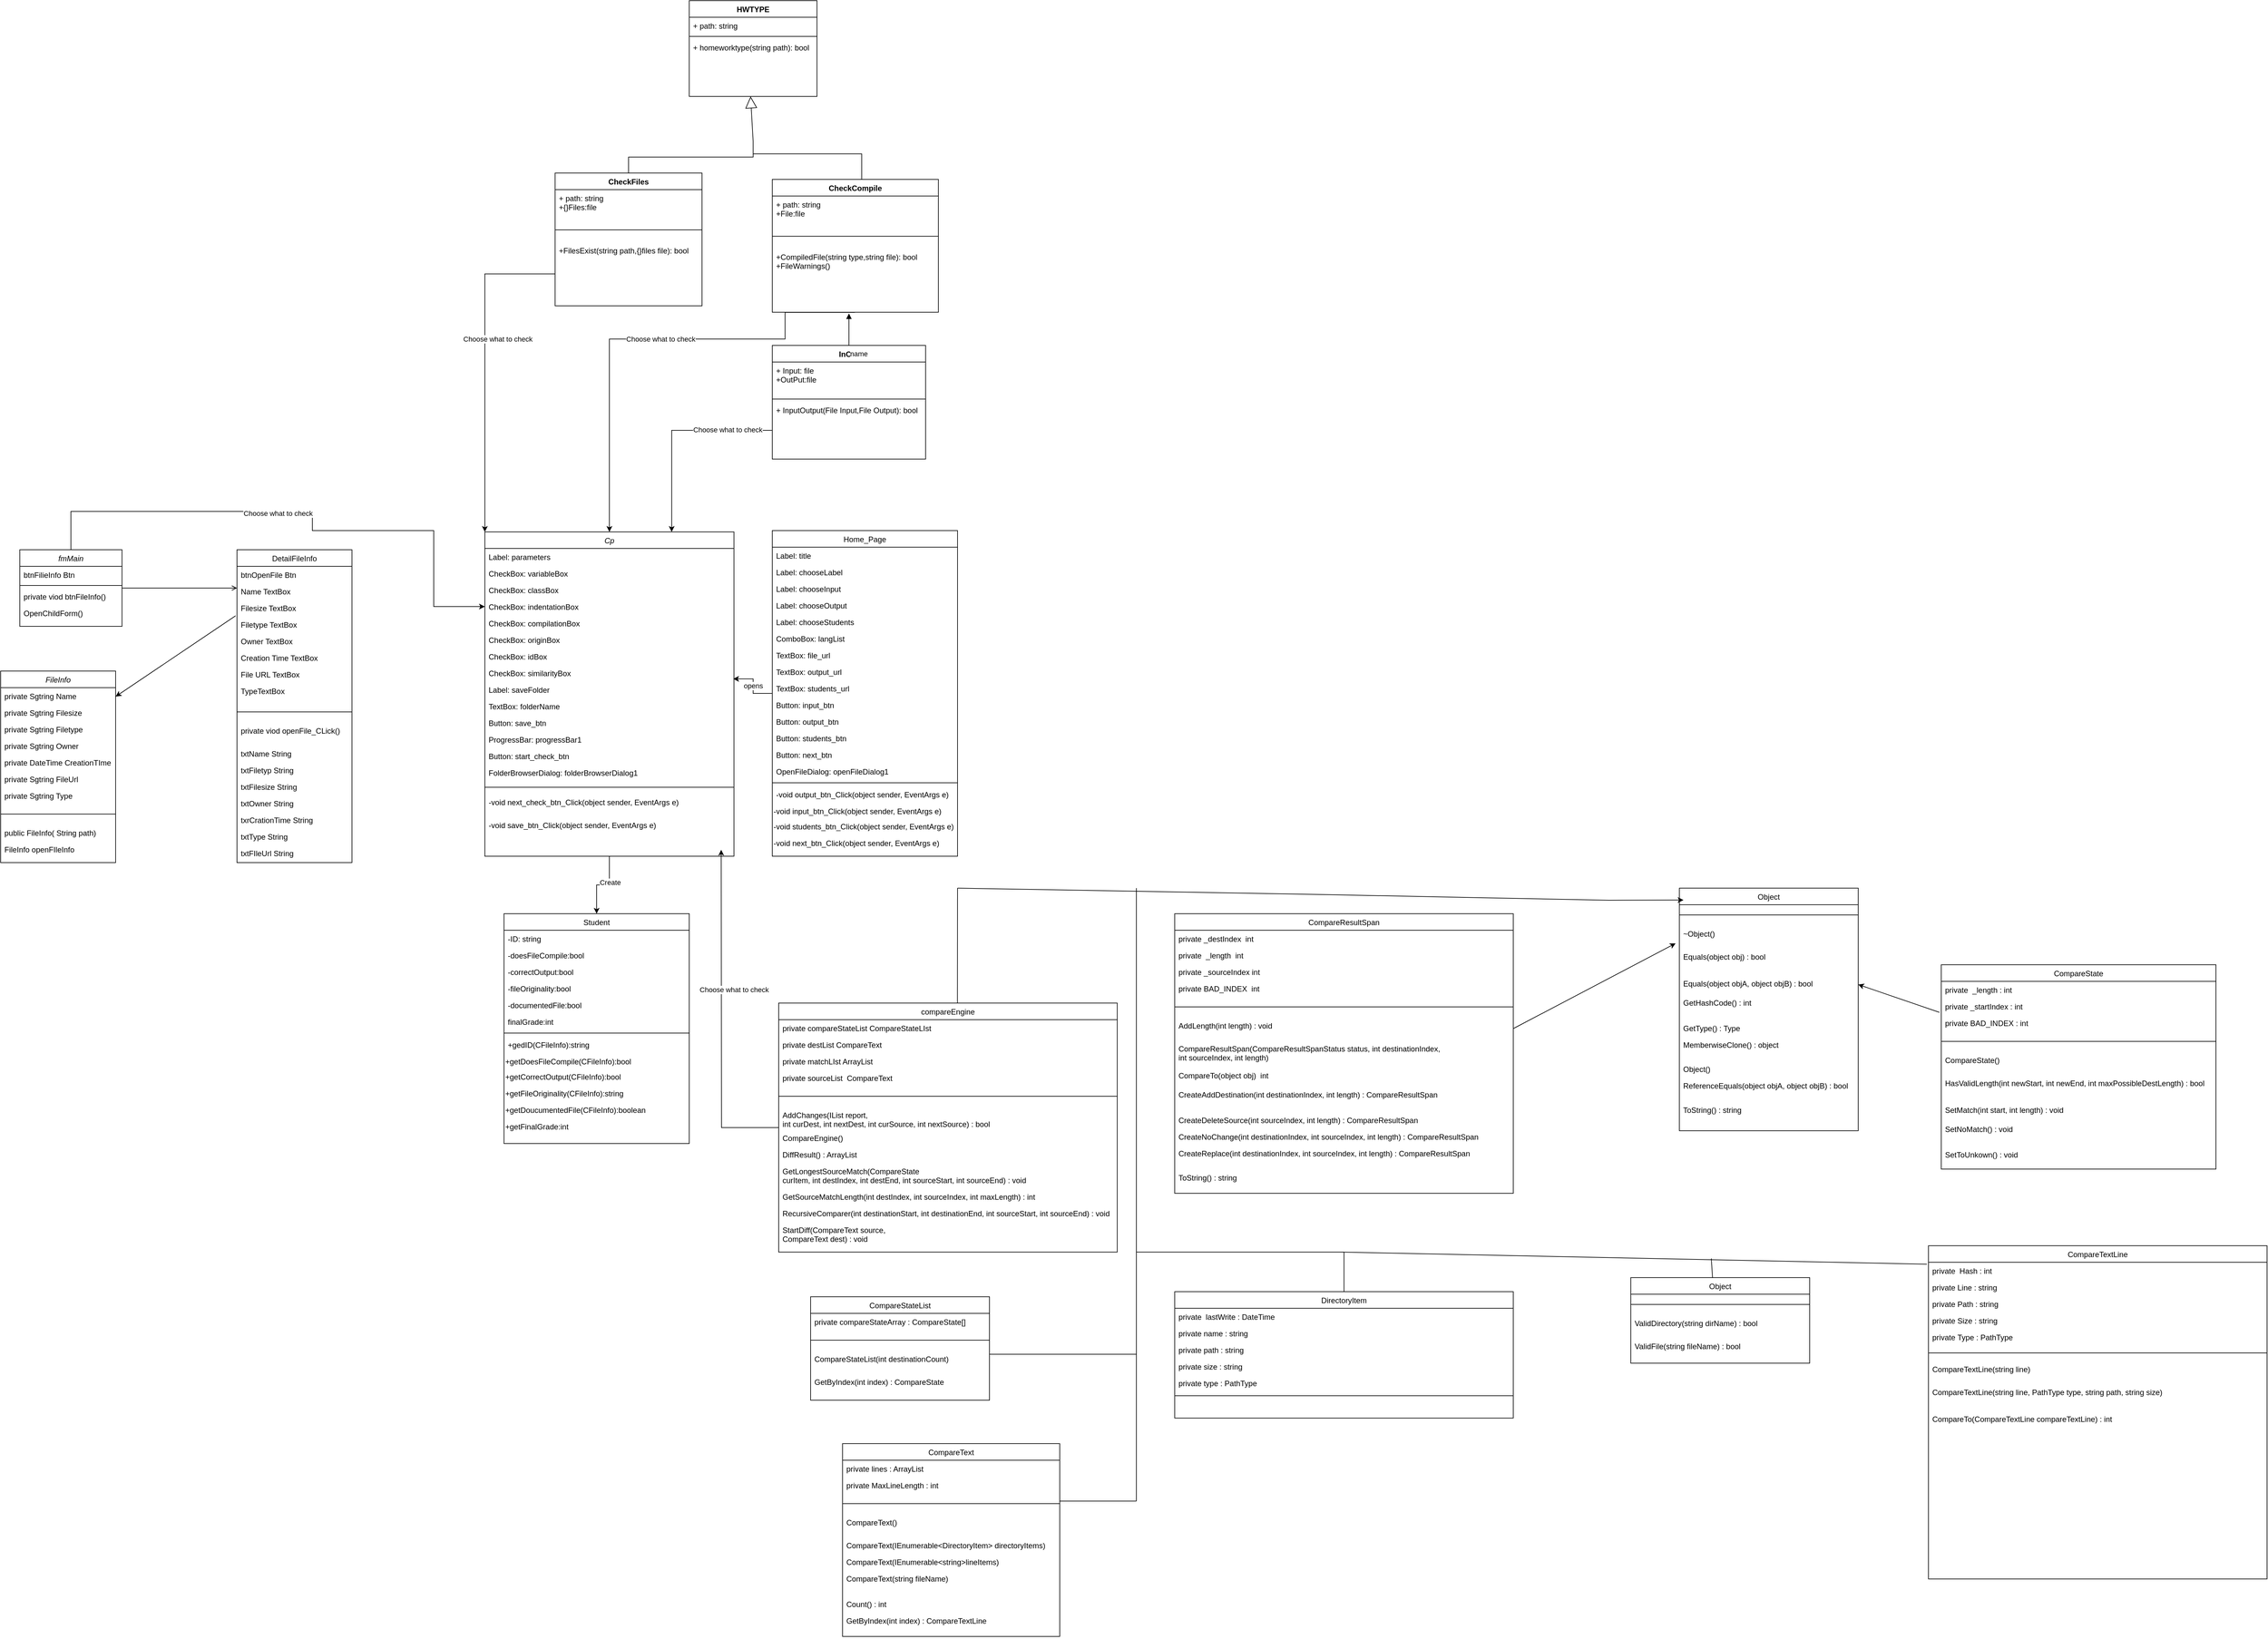 <mxfile version="20.6.0" type="device"><diagram id="r4l-BI7Ib4w_vwYTnd3m" name="‫עמוד-1‬"><mxGraphModel dx="6515" dy="4345" grid="1" gridSize="10" guides="1" tooltips="1" connect="1" arrows="1" fold="1" page="1" pageScale="1" pageWidth="827" pageHeight="1169" math="0" shadow="0"><root><mxCell id="0"/><mxCell id="1" parent="0"/><mxCell id="1ZE2ajhlRtL6QIvZAeus-4" value="HWTYPE" style="swimlane;fontStyle=1;align=center;verticalAlign=top;childLayout=stackLayout;horizontal=1;startSize=26;horizontalStack=0;resizeParent=1;resizeParentMax=0;resizeLast=0;collapsible=1;marginBottom=0;" parent="1" vertex="1"><mxGeometry x="390" y="-830" width="200" height="150" as="geometry"/></mxCell><mxCell id="1ZE2ajhlRtL6QIvZAeus-5" value="+ path: string&#10;" style="text;strokeColor=none;fillColor=none;align=left;verticalAlign=top;spacingLeft=4;spacingRight=4;overflow=hidden;rotatable=0;points=[[0,0.5],[1,0.5]];portConstraint=eastwest;" parent="1ZE2ajhlRtL6QIvZAeus-4" vertex="1"><mxGeometry y="26" width="200" height="26" as="geometry"/></mxCell><mxCell id="1ZE2ajhlRtL6QIvZAeus-6" value="" style="line;strokeWidth=1;fillColor=none;align=left;verticalAlign=middle;spacingTop=-1;spacingLeft=3;spacingRight=3;rotatable=0;labelPosition=right;points=[];portConstraint=eastwest;" parent="1ZE2ajhlRtL6QIvZAeus-4" vertex="1"><mxGeometry y="52" width="200" height="8" as="geometry"/></mxCell><mxCell id="1ZE2ajhlRtL6QIvZAeus-7" value="+ homeworktype(string path): bool&#10;" style="text;strokeColor=none;fillColor=none;align=left;verticalAlign=top;spacingLeft=4;spacingRight=4;overflow=hidden;rotatable=0;points=[[0,0.5],[1,0.5]];portConstraint=eastwest;" parent="1ZE2ajhlRtL6QIvZAeus-4" vertex="1"><mxGeometry y="60" width="200" height="90" as="geometry"/></mxCell><mxCell id="1ZE2ajhlRtL6QIvZAeus-8" value="CheckCompile" style="swimlane;fontStyle=1;align=center;verticalAlign=top;childLayout=stackLayout;horizontal=1;startSize=26;horizontalStack=0;resizeParent=1;resizeParentMax=0;resizeLast=0;collapsible=1;marginBottom=0;" parent="1" vertex="1"><mxGeometry x="520" y="-550" width="260" height="208" as="geometry"><mxRectangle x="340" y="320" width="120" height="30" as="alternateBounds"/></mxGeometry></mxCell><mxCell id="1ZE2ajhlRtL6QIvZAeus-9" value="+ path: string&#10;+File:file" style="text;strokeColor=none;fillColor=none;align=left;verticalAlign=top;spacingLeft=4;spacingRight=4;overflow=hidden;rotatable=0;points=[[0,0.5],[1,0.5]];portConstraint=eastwest;" parent="1ZE2ajhlRtL6QIvZAeus-8" vertex="1"><mxGeometry y="26" width="260" height="44" as="geometry"/></mxCell><mxCell id="1ZE2ajhlRtL6QIvZAeus-10" value="" style="line;strokeWidth=1;fillColor=none;align=left;verticalAlign=middle;spacingTop=-1;spacingLeft=3;spacingRight=3;rotatable=0;labelPosition=right;points=[];portConstraint=eastwest;" parent="1ZE2ajhlRtL6QIvZAeus-8" vertex="1"><mxGeometry y="70" width="260" height="38" as="geometry"/></mxCell><mxCell id="1ZE2ajhlRtL6QIvZAeus-11" value="+CompiledFile(string type,string file): bool&#10;+FileWarnings()&#10;" style="text;strokeColor=none;fillColor=none;align=left;verticalAlign=top;spacingLeft=4;spacingRight=4;overflow=hidden;rotatable=0;points=[[0,0.5],[1,0.5]];portConstraint=eastwest;" parent="1ZE2ajhlRtL6QIvZAeus-8" vertex="1"><mxGeometry y="108" width="260" height="100" as="geometry"/></mxCell><mxCell id="1ZE2ajhlRtL6QIvZAeus-12" value="CheckFiles" style="swimlane;fontStyle=1;align=center;verticalAlign=top;childLayout=stackLayout;horizontal=1;startSize=26;horizontalStack=0;resizeParent=1;resizeParentMax=0;resizeLast=0;collapsible=1;marginBottom=0;" parent="1" vertex="1"><mxGeometry x="180" y="-560" width="230" height="208" as="geometry"><mxRectangle x="340" y="320" width="120" height="30" as="alternateBounds"/></mxGeometry></mxCell><mxCell id="1ZE2ajhlRtL6QIvZAeus-13" value="+ path: string&#10;+{}Files:file" style="text;strokeColor=none;fillColor=none;align=left;verticalAlign=top;spacingLeft=4;spacingRight=4;overflow=hidden;rotatable=0;points=[[0,0.5],[1,0.5]];portConstraint=eastwest;" parent="1ZE2ajhlRtL6QIvZAeus-12" vertex="1"><mxGeometry y="26" width="230" height="44" as="geometry"/></mxCell><mxCell id="1ZE2ajhlRtL6QIvZAeus-14" value="" style="line;strokeWidth=1;fillColor=none;align=left;verticalAlign=middle;spacingTop=-1;spacingLeft=3;spacingRight=3;rotatable=0;labelPosition=right;points=[];portConstraint=eastwest;" parent="1ZE2ajhlRtL6QIvZAeus-12" vertex="1"><mxGeometry y="70" width="230" height="38" as="geometry"/></mxCell><mxCell id="1ZE2ajhlRtL6QIvZAeus-15" value="+FilesExist(string path,{}files file): bool&#10;&#10;" style="text;strokeColor=none;fillColor=none;align=left;verticalAlign=top;spacingLeft=4;spacingRight=4;overflow=hidden;rotatable=0;points=[[0,0.5],[1,0.5]];portConstraint=eastwest;" parent="1ZE2ajhlRtL6QIvZAeus-12" vertex="1"><mxGeometry y="108" width="230" height="100" as="geometry"/></mxCell><mxCell id="1ZE2ajhlRtL6QIvZAeus-21" value="InOut" style="swimlane;fontStyle=1;align=center;verticalAlign=top;childLayout=stackLayout;horizontal=1;startSize=26;horizontalStack=0;resizeParent=1;resizeParentMax=0;resizeLast=0;collapsible=1;marginBottom=0;" parent="1" vertex="1"><mxGeometry x="520" y="-290" width="240" height="178" as="geometry"/></mxCell><mxCell id="1ZE2ajhlRtL6QIvZAeus-22" value="+ Input: file&#10;+OutPut:file" style="text;strokeColor=none;fillColor=none;align=left;verticalAlign=top;spacingLeft=4;spacingRight=4;overflow=hidden;rotatable=0;points=[[0,0.5],[1,0.5]];portConstraint=eastwest;" parent="1ZE2ajhlRtL6QIvZAeus-21" vertex="1"><mxGeometry y="26" width="240" height="54" as="geometry"/></mxCell><mxCell id="1ZE2ajhlRtL6QIvZAeus-23" value="" style="line;strokeWidth=1;fillColor=none;align=left;verticalAlign=middle;spacingTop=-1;spacingLeft=3;spacingRight=3;rotatable=0;labelPosition=right;points=[];portConstraint=eastwest;" parent="1ZE2ajhlRtL6QIvZAeus-21" vertex="1"><mxGeometry y="80" width="240" height="8" as="geometry"/></mxCell><mxCell id="1ZE2ajhlRtL6QIvZAeus-24" value="+ InputOutput(File Input,File Output): bool&#10;" style="text;strokeColor=none;fillColor=none;align=left;verticalAlign=top;spacingLeft=4;spacingRight=4;overflow=hidden;rotatable=0;points=[[0,0.5],[1,0.5]];portConstraint=eastwest;" parent="1ZE2ajhlRtL6QIvZAeus-21" vertex="1"><mxGeometry y="88" width="240" height="90" as="geometry"/></mxCell><mxCell id="1ZE2ajhlRtL6QIvZAeus-33" value="" style="endArrow=block;endSize=16;endFill=0;html=1;rounded=0;strokeColor=default;entryX=0.48;entryY=1;entryDx=0;entryDy=0;entryPerimeter=0;" parent="1" target="1ZE2ajhlRtL6QIvZAeus-7" edge="1"><mxGeometry width="160" relative="1" as="geometry"><mxPoint x="490" y="-610" as="sourcePoint"/><mxPoint x="640" y="-510" as="targetPoint"/></mxGeometry></mxCell><mxCell id="1ZE2ajhlRtL6QIvZAeus-34" value="" style="endArrow=none;html=1;edgeStyle=orthogonalEdgeStyle;rounded=0;strokeColor=default;exitX=0.5;exitY=0;exitDx=0;exitDy=0;" parent="1" source="1ZE2ajhlRtL6QIvZAeus-12" edge="1"><mxGeometry relative="1" as="geometry"><mxPoint x="250" y="-610" as="sourcePoint"/><mxPoint x="490" y="-610" as="targetPoint"/><Array as="points"><mxPoint x="295" y="-585"/><mxPoint x="490" y="-585"/></Array></mxGeometry></mxCell><mxCell id="1ZE2ajhlRtL6QIvZAeus-42" value="" style="endArrow=none;html=1;edgeStyle=orthogonalEdgeStyle;rounded=0;strokeColor=default;" parent="1" edge="1"><mxGeometry relative="1" as="geometry"><mxPoint x="490" y="-590" as="sourcePoint"/><mxPoint x="660" y="-550" as="targetPoint"/><Array as="points"><mxPoint x="660" y="-590"/></Array></mxGeometry></mxCell><mxCell id="1ZE2ajhlRtL6QIvZAeus-45" value="name" style="endArrow=block;endFill=1;html=1;edgeStyle=orthogonalEdgeStyle;align=left;verticalAlign=top;rounded=0;strokeColor=default;" parent="1" source="1ZE2ajhlRtL6QIvZAeus-21" edge="1"><mxGeometry x="-1" relative="1" as="geometry"><mxPoint x="280" y="-180" as="sourcePoint"/><mxPoint x="640" y="-340" as="targetPoint"/><Array as="points"><mxPoint x="640" y="-340"/></Array></mxGeometry></mxCell><mxCell id="fP3EzGqsqEaLq8W3vEeo-68" style="edgeStyle=orthogonalEdgeStyle;rounded=0;orthogonalLoop=1;jettySize=auto;html=1;" parent="1" source="fP3EzGqsqEaLq8W3vEeo-1" target="fP3EzGqsqEaLq8W3vEeo-46" edge="1"><mxGeometry relative="1" as="geometry"/></mxCell><mxCell id="fP3EzGqsqEaLq8W3vEeo-69" value="Create" style="edgeLabel;html=1;align=center;verticalAlign=middle;resizable=0;points=[];" parent="fP3EzGqsqEaLq8W3vEeo-68" vertex="1" connectable="0"><mxGeometry x="-0.262" y="1" relative="1" as="geometry"><mxPoint as="offset"/></mxGeometry></mxCell><mxCell id="fP3EzGqsqEaLq8W3vEeo-1" value="Cp" style="swimlane;fontStyle=2;align=center;verticalAlign=top;childLayout=stackLayout;horizontal=1;startSize=26;horizontalStack=0;resizeParent=1;resizeLast=0;collapsible=1;marginBottom=0;rounded=0;shadow=0;strokeWidth=1;" parent="1" vertex="1"><mxGeometry x="70" y="2" width="390" height="508" as="geometry"><mxRectangle x="230" y="140" width="160" height="26" as="alternateBounds"/></mxGeometry></mxCell><mxCell id="fP3EzGqsqEaLq8W3vEeo-2" value="Label: parameters&#10;" style="text;align=left;verticalAlign=top;spacingLeft=4;spacingRight=4;overflow=hidden;rotatable=0;points=[[0,0.5],[1,0.5]];portConstraint=eastwest;" parent="fP3EzGqsqEaLq8W3vEeo-1" vertex="1"><mxGeometry y="26" width="390" height="26" as="geometry"/></mxCell><mxCell id="fP3EzGqsqEaLq8W3vEeo-3" value="CheckBox: variableBox" style="text;align=left;verticalAlign=top;spacingLeft=4;spacingRight=4;overflow=hidden;rotatable=0;points=[[0,0.5],[1,0.5]];portConstraint=eastwest;" parent="fP3EzGqsqEaLq8W3vEeo-1" vertex="1"><mxGeometry y="52" width="390" height="26" as="geometry"/></mxCell><mxCell id="fP3EzGqsqEaLq8W3vEeo-4" value="CheckBox: classBox" style="text;align=left;verticalAlign=top;spacingLeft=4;spacingRight=4;overflow=hidden;rotatable=0;points=[[0,0.5],[1,0.5]];portConstraint=eastwest;" parent="fP3EzGqsqEaLq8W3vEeo-1" vertex="1"><mxGeometry y="78" width="390" height="26" as="geometry"/></mxCell><mxCell id="fP3EzGqsqEaLq8W3vEeo-5" value="CheckBox: indentationBox" style="text;align=left;verticalAlign=top;spacingLeft=4;spacingRight=4;overflow=hidden;rotatable=0;points=[[0,0.5],[1,0.5]];portConstraint=eastwest;" parent="fP3EzGqsqEaLq8W3vEeo-1" vertex="1"><mxGeometry y="104" width="390" height="26" as="geometry"/></mxCell><mxCell id="fP3EzGqsqEaLq8W3vEeo-6" value="CheckBox: compilationBox" style="text;align=left;verticalAlign=top;spacingLeft=4;spacingRight=4;overflow=hidden;rotatable=0;points=[[0,0.5],[1,0.5]];portConstraint=eastwest;" parent="fP3EzGqsqEaLq8W3vEeo-1" vertex="1"><mxGeometry y="130" width="390" height="26" as="geometry"/></mxCell><mxCell id="fP3EzGqsqEaLq8W3vEeo-7" value="CheckBox: originBox" style="text;align=left;verticalAlign=top;spacingLeft=4;spacingRight=4;overflow=hidden;rotatable=0;points=[[0,0.5],[1,0.5]];portConstraint=eastwest;" parent="fP3EzGqsqEaLq8W3vEeo-1" vertex="1"><mxGeometry y="156" width="390" height="26" as="geometry"/></mxCell><mxCell id="fP3EzGqsqEaLq8W3vEeo-8" value="CheckBox: idBox" style="text;align=left;verticalAlign=top;spacingLeft=4;spacingRight=4;overflow=hidden;rotatable=0;points=[[0,0.5],[1,0.5]];portConstraint=eastwest;" parent="fP3EzGqsqEaLq8W3vEeo-1" vertex="1"><mxGeometry y="182" width="390" height="26" as="geometry"/></mxCell><mxCell id="fP3EzGqsqEaLq8W3vEeo-9" value="CheckBox: similarityBox" style="text;align=left;verticalAlign=top;spacingLeft=4;spacingRight=4;overflow=hidden;rotatable=0;points=[[0,0.5],[1,0.5]];portConstraint=eastwest;" parent="fP3EzGqsqEaLq8W3vEeo-1" vertex="1"><mxGeometry y="208" width="390" height="26" as="geometry"/></mxCell><mxCell id="fP3EzGqsqEaLq8W3vEeo-10" value="Label: saveFolder&#10;&#10;%3CmxGraphModel%3E%3Croot%3E%3CmxCell%20id%3D%220%22%2F%3E%3CmxCell%20id%3D%221%22%20parent%3D%220%22%2F%3E%3CmxCell%20id%3D%222%22%20value%3D%22Label%3A%20parameters%26%2310%3B%22%20style%3D%22text%3Balign%3Dleft%3BverticalAlign%3Dtop%3BspacingLeft%3D4%3BspacingRight%3D4%3Boverflow%3Dhidden%3Brotatable%3D0%3Bpoints%3D%5B%5B0%2C0.5%5D%2C%5B1%2C0.5%5D%5D%3BportConstraint%3Deastwest%3B%22%20vertex%3D%221%22%20parent%3D%221%22%3E%3CmxGeometry%20x%3D%22220%22%20y%3D%22146%22%20width%3D%22160%22%20height%3D%2226%22%20as%3D%22geometry%22%2F%3E%3C%2FmxCell%3E%3C%2Froot%3E%3C%2FmxGraphModel%3E&#10;" style="text;align=left;verticalAlign=top;spacingLeft=4;spacingRight=4;overflow=hidden;rotatable=0;points=[[0,0.5],[1,0.5]];portConstraint=eastwest;" parent="fP3EzGqsqEaLq8W3vEeo-1" vertex="1"><mxGeometry y="234" width="390" height="26" as="geometry"/></mxCell><mxCell id="fP3EzGqsqEaLq8W3vEeo-11" value="TextBox: folderName&#10;&#10;%3CmxGraphModel%3E%3Croot%3E%3CmxCell%20id%3D%220%22%2F%3E%3CmxCell%20id%3D%221%22%20parent%3D%220%22%2F%3E%3CmxCell%20id%3D%222%22%20value%3D%22Label%3A%20saveFolder%26%2310%3B%26%2310%3B%253CmxGraphModel%253E%253Croot%253E%253CmxCell%2520id%253D%25220%2522%252F%253E%253CmxCell%2520id%253D%25221%2522%2520parent%253D%25220%2522%252F%253E%253CmxCell%2520id%253D%25222%2522%2520value%253D%2522Label%253A%2520parameters%2526%252310%253B%2522%2520style%253D%2522text%253Balign%253Dleft%253BverticalAlign%253Dtop%253BspacingLeft%253D4%253BspacingRight%253D4%253Boverflow%253Dhidden%253Brotatable%253D0%253Bpoints%253D%255B%255B0%252C0.5%255D%252C%255B1%252C0.5%255D%255D%253BportConstraint%253Deastwest%253B%2522%2520vertex%253D%25221%2522%2520parent%253D%25221%2522%253E%253CmxGeometry%2520x%253D%2522220%2522%2520y%253D%2522146%2522%2520width%253D%2522160%2522%2520height%253D%252226%2522%2520as%253D%2522geometry%2522%252F%253E%253C%252FmxCell%253E%253C%252Froot%253E%253C%252FmxGraphModel%253E%26%2310%3B%22%20style%3D%22text%3Balign%3Dleft%3BverticalAlign%3Dtop%3BspacingLeft%3D4%3BspacingRight%3D4%3Boverflow%3Dhidden%3Brotatable%3D0%3Bpoints%3D%5B%5B0%2C0.5%5D%2C%5B1%2C0.5%5D%5D%3BportConstraint%3Deastwest%3B%22%20vertex%3D%221%22%20parent%3D%221%22%3E%3CmxGeometry%20x%3D%22220%22%20y%3D%22354%22%20width%3D%22160%22%20height%3D%2226%22%20as%3D%22geometry%22%2F%3E%3C%2FmxCell%3E%3C%2Froot%3E%3C%2FmxGraphModel%3E" style="text;align=left;verticalAlign=top;spacingLeft=4;spacingRight=4;overflow=hidden;rotatable=0;points=[[0,0.5],[1,0.5]];portConstraint=eastwest;" parent="fP3EzGqsqEaLq8W3vEeo-1" vertex="1"><mxGeometry y="260" width="390" height="26" as="geometry"/></mxCell><mxCell id="fP3EzGqsqEaLq8W3vEeo-12" value="Button: save_btn&#10;&#10;" style="text;align=left;verticalAlign=top;spacingLeft=4;spacingRight=4;overflow=hidden;rotatable=0;points=[[0,0.5],[1,0.5]];portConstraint=eastwest;" parent="fP3EzGqsqEaLq8W3vEeo-1" vertex="1"><mxGeometry y="286" width="390" height="26" as="geometry"/></mxCell><mxCell id="fP3EzGqsqEaLq8W3vEeo-13" value="ProgressBar: progressBar1&#10;&#10;%3CmxGraphModel%3E%3Croot%3E%3CmxCell%20id%3D%220%22%2F%3E%3CmxCell%20id%3D%221%22%20parent%3D%220%22%2F%3E%3CmxCell%20id%3D%222%22%20value%3D%22Button%3A%20Save_btn%26%2310%3B%26%2310%3B%22%20style%3D%22text%3Balign%3Dleft%3BverticalAlign%3Dtop%3BspacingLeft%3D4%3BspacingRight%3D4%3Boverflow%3Dhidden%3Brotatable%3D0%3Bpoints%3D%5B%5B0%2C0.5%5D%2C%5B1%2C0.5%5D%5D%3BportConstraint%3Deastwest%3B%22%20vertex%3D%221%22%20parent%3D%221%22%3E%3CmxGeometry%20x%3D%22220%22%20y%3D%22406%22%20width%3D%22160%22%20height%3D%2226%22%20as%3D%22geometry%22%2F%3E%3C%2FmxCell%3E%3C%2Froot%3E%3C%2FmxGraphModel%3E&#10;" style="text;align=left;verticalAlign=top;spacingLeft=4;spacingRight=4;overflow=hidden;rotatable=0;points=[[0,0.5],[1,0.5]];portConstraint=eastwest;" parent="fP3EzGqsqEaLq8W3vEeo-1" vertex="1"><mxGeometry y="312" width="390" height="26" as="geometry"/></mxCell><mxCell id="fP3EzGqsqEaLq8W3vEeo-14" value="Button: start_check_btn&#10;&#10;" style="text;align=left;verticalAlign=top;spacingLeft=4;spacingRight=4;overflow=hidden;rotatable=0;points=[[0,0.5],[1,0.5]];portConstraint=eastwest;" parent="fP3EzGqsqEaLq8W3vEeo-1" vertex="1"><mxGeometry y="338" width="390" height="26" as="geometry"/></mxCell><mxCell id="fP3EzGqsqEaLq8W3vEeo-15" value="FolderBrowserDialog: folderBrowserDialog1&#10;&#10;" style="text;align=left;verticalAlign=top;spacingLeft=4;spacingRight=4;overflow=hidden;rotatable=0;points=[[0,0.5],[1,0.5]];portConstraint=eastwest;" parent="fP3EzGqsqEaLq8W3vEeo-1" vertex="1"><mxGeometry y="364" width="390" height="26" as="geometry"/></mxCell><mxCell id="fP3EzGqsqEaLq8W3vEeo-16" value="" style="line;html=1;strokeWidth=1;align=left;verticalAlign=middle;spacingTop=-1;spacingLeft=3;spacingRight=3;rotatable=0;labelPosition=right;points=[];portConstraint=eastwest;" parent="fP3EzGqsqEaLq8W3vEeo-1" vertex="1"><mxGeometry y="390" width="390" height="20" as="geometry"/></mxCell><mxCell id="fP3EzGqsqEaLq8W3vEeo-17" value="-void next_check_btn_Click(object sender, EventArgs e)" style="text;align=left;verticalAlign=top;spacingLeft=4;spacingRight=4;overflow=hidden;rotatable=0;points=[[0,0.5],[1,0.5]];portConstraint=eastwest;" parent="fP3EzGqsqEaLq8W3vEeo-1" vertex="1"><mxGeometry y="410" width="390" height="36" as="geometry"/></mxCell><mxCell id="fP3EzGqsqEaLq8W3vEeo-18" value="-void save_btn_Click(object sender, EventArgs e)" style="text;align=left;verticalAlign=top;spacingLeft=4;spacingRight=4;overflow=hidden;rotatable=0;points=[[0,0.5],[1,0.5]];portConstraint=eastwest;" parent="fP3EzGqsqEaLq8W3vEeo-1" vertex="1"><mxGeometry y="446" width="390" height="36" as="geometry"/></mxCell><mxCell id="fP3EzGqsqEaLq8W3vEeo-19" value="opens" style="edgeStyle=orthogonalEdgeStyle;rounded=0;orthogonalLoop=1;jettySize=auto;html=1;entryX=0.997;entryY=-0.146;entryDx=0;entryDy=0;entryPerimeter=0;" parent="1" source="fP3EzGqsqEaLq8W3vEeo-20" target="fP3EzGqsqEaLq8W3vEeo-10" edge="1"><mxGeometry relative="1" as="geometry"/></mxCell><mxCell id="fP3EzGqsqEaLq8W3vEeo-20" value="Home_Page" style="swimlane;fontStyle=0;align=center;verticalAlign=top;childLayout=stackLayout;horizontal=1;startSize=26;horizontalStack=0;resizeParent=1;resizeLast=0;collapsible=1;marginBottom=0;rounded=0;shadow=0;strokeWidth=1;" parent="1" vertex="1"><mxGeometry x="520" width="290" height="510" as="geometry"><mxRectangle x="550" y="140" width="160" height="26" as="alternateBounds"/></mxGeometry></mxCell><mxCell id="fP3EzGqsqEaLq8W3vEeo-21" value="Label: title" style="text;align=left;verticalAlign=top;spacingLeft=4;spacingRight=4;overflow=hidden;rotatable=0;points=[[0,0.5],[1,0.5]];portConstraint=eastwest;rounded=0;shadow=0;html=0;" parent="fP3EzGqsqEaLq8W3vEeo-20" vertex="1"><mxGeometry y="26" width="290" height="26" as="geometry"/></mxCell><mxCell id="fP3EzGqsqEaLq8W3vEeo-22" value="Label: chooseLabel" style="text;align=left;verticalAlign=top;spacingLeft=4;spacingRight=4;overflow=hidden;rotatable=0;points=[[0,0.5],[1,0.5]];portConstraint=eastwest;" parent="fP3EzGqsqEaLq8W3vEeo-20" vertex="1"><mxGeometry y="52" width="290" height="26" as="geometry"/></mxCell><mxCell id="fP3EzGqsqEaLq8W3vEeo-23" value="Label: chooseInput" style="text;align=left;verticalAlign=top;spacingLeft=4;spacingRight=4;overflow=hidden;rotatable=0;points=[[0,0.5],[1,0.5]];portConstraint=eastwest;rounded=0;shadow=0;html=0;" parent="fP3EzGqsqEaLq8W3vEeo-20" vertex="1"><mxGeometry y="78" width="290" height="26" as="geometry"/></mxCell><mxCell id="fP3EzGqsqEaLq8W3vEeo-24" value="Label: chooseOutput" style="text;align=left;verticalAlign=top;spacingLeft=4;spacingRight=4;overflow=hidden;rotatable=0;points=[[0,0.5],[1,0.5]];portConstraint=eastwest;rounded=0;shadow=0;html=0;" parent="fP3EzGqsqEaLq8W3vEeo-20" vertex="1"><mxGeometry y="104" width="290" height="26" as="geometry"/></mxCell><mxCell id="fP3EzGqsqEaLq8W3vEeo-25" value="Label: chooseStudents" style="text;align=left;verticalAlign=top;spacingLeft=4;spacingRight=4;overflow=hidden;rotatable=0;points=[[0,0.5],[1,0.5]];portConstraint=eastwest;rounded=0;shadow=0;html=0;" parent="fP3EzGqsqEaLq8W3vEeo-20" vertex="1"><mxGeometry y="130" width="290" height="26" as="geometry"/></mxCell><mxCell id="fP3EzGqsqEaLq8W3vEeo-26" value="ComboBox: langList" style="text;align=left;verticalAlign=top;spacingLeft=4;spacingRight=4;overflow=hidden;rotatable=0;points=[[0,0.5],[1,0.5]];portConstraint=eastwest;" parent="fP3EzGqsqEaLq8W3vEeo-20" vertex="1"><mxGeometry y="156" width="290" height="26" as="geometry"/></mxCell><mxCell id="fP3EzGqsqEaLq8W3vEeo-27" value="TextBox: file_url" style="text;align=left;verticalAlign=top;spacingLeft=4;spacingRight=4;overflow=hidden;rotatable=0;points=[[0,0.5],[1,0.5]];portConstraint=eastwest;" parent="fP3EzGqsqEaLq8W3vEeo-20" vertex="1"><mxGeometry y="182" width="290" height="26" as="geometry"/></mxCell><mxCell id="fP3EzGqsqEaLq8W3vEeo-28" value="TextBox: output_url" style="text;align=left;verticalAlign=top;spacingLeft=4;spacingRight=4;overflow=hidden;rotatable=0;points=[[0,0.5],[1,0.5]];portConstraint=eastwest;" parent="fP3EzGqsqEaLq8W3vEeo-20" vertex="1"><mxGeometry y="208" width="290" height="26" as="geometry"/></mxCell><mxCell id="fP3EzGqsqEaLq8W3vEeo-29" value="TextBox: students_url" style="text;align=left;verticalAlign=top;spacingLeft=4;spacingRight=4;overflow=hidden;rotatable=0;points=[[0,0.5],[1,0.5]];portConstraint=eastwest;" parent="fP3EzGqsqEaLq8W3vEeo-20" vertex="1"><mxGeometry y="234" width="290" height="26" as="geometry"/></mxCell><mxCell id="fP3EzGqsqEaLq8W3vEeo-30" value="Button: input_btn " style="text;align=left;verticalAlign=top;spacingLeft=4;spacingRight=4;overflow=hidden;rotatable=0;points=[[0,0.5],[1,0.5]];portConstraint=eastwest;" parent="fP3EzGqsqEaLq8W3vEeo-20" vertex="1"><mxGeometry y="260" width="290" height="26" as="geometry"/></mxCell><mxCell id="fP3EzGqsqEaLq8W3vEeo-31" value="Button: output_btn" style="text;align=left;verticalAlign=top;spacingLeft=4;spacingRight=4;overflow=hidden;rotatable=0;points=[[0,0.5],[1,0.5]];portConstraint=eastwest;" parent="fP3EzGqsqEaLq8W3vEeo-20" vertex="1"><mxGeometry y="286" width="290" height="26" as="geometry"/></mxCell><mxCell id="fP3EzGqsqEaLq8W3vEeo-32" value="Button: students_btn" style="text;align=left;verticalAlign=top;spacingLeft=4;spacingRight=4;overflow=hidden;rotatable=0;points=[[0,0.5],[1,0.5]];portConstraint=eastwest;" parent="fP3EzGqsqEaLq8W3vEeo-20" vertex="1"><mxGeometry y="312" width="290" height="26" as="geometry"/></mxCell><mxCell id="fP3EzGqsqEaLq8W3vEeo-33" value="Button: next_btn" style="text;align=left;verticalAlign=top;spacingLeft=4;spacingRight=4;overflow=hidden;rotatable=0;points=[[0,0.5],[1,0.5]];portConstraint=eastwest;" parent="fP3EzGqsqEaLq8W3vEeo-20" vertex="1"><mxGeometry y="338" width="290" height="26" as="geometry"/></mxCell><mxCell id="fP3EzGqsqEaLq8W3vEeo-34" value="OpenFileDialog: openFileDialog1&#10;&#10;" style="text;align=left;verticalAlign=top;spacingLeft=4;spacingRight=4;overflow=hidden;rotatable=0;points=[[0,0.5],[1,0.5]];portConstraint=eastwest;" parent="fP3EzGqsqEaLq8W3vEeo-20" vertex="1"><mxGeometry y="364" width="290" height="26" as="geometry"/></mxCell><mxCell id="fP3EzGqsqEaLq8W3vEeo-35" value="" style="line;html=1;strokeWidth=1;align=left;verticalAlign=middle;spacingTop=-1;spacingLeft=3;spacingRight=3;rotatable=0;labelPosition=right;points=[];portConstraint=eastwest;" parent="fP3EzGqsqEaLq8W3vEeo-20" vertex="1"><mxGeometry y="390" width="290" height="10" as="geometry"/></mxCell><mxCell id="fP3EzGqsqEaLq8W3vEeo-36" value="-void output_btn_Click(object sender, EventArgs e)" style="text;align=left;verticalAlign=top;spacingLeft=4;spacingRight=4;overflow=hidden;rotatable=0;points=[[0,0.5],[1,0.5]];portConstraint=eastwest;" parent="fP3EzGqsqEaLq8W3vEeo-20" vertex="1"><mxGeometry y="400" width="290" height="26" as="geometry"/></mxCell><mxCell id="fP3EzGqsqEaLq8W3vEeo-37" value="-void input_btn_Click(object sender, EventArgs e)" style="text;whiteSpace=wrap;html=1;" parent="fP3EzGqsqEaLq8W3vEeo-20" vertex="1"><mxGeometry y="426" width="290" height="24" as="geometry"/></mxCell><mxCell id="fP3EzGqsqEaLq8W3vEeo-38" value="-void students_btn_Click(object sender, EventArgs e)" style="text;whiteSpace=wrap;html=1;" parent="fP3EzGqsqEaLq8W3vEeo-20" vertex="1"><mxGeometry y="450" width="290" height="26" as="geometry"/></mxCell><mxCell id="fP3EzGqsqEaLq8W3vEeo-39" value="-void next_btn_Click(object sender, EventArgs e)" style="text;whiteSpace=wrap;html=1;" parent="fP3EzGqsqEaLq8W3vEeo-20" vertex="1"><mxGeometry y="476" width="290" height="26" as="geometry"/></mxCell><mxCell id="fP3EzGqsqEaLq8W3vEeo-40" style="edgeStyle=orthogonalEdgeStyle;rounded=0;orthogonalLoop=1;jettySize=auto;html=1;entryX=0;entryY=0;entryDx=0;entryDy=0;" parent="1" source="1ZE2ajhlRtL6QIvZAeus-15" target="fP3EzGqsqEaLq8W3vEeo-1" edge="1"><mxGeometry relative="1" as="geometry"/></mxCell><mxCell id="fP3EzGqsqEaLq8W3vEeo-41" value="Choose what to check" style="edgeLabel;html=1;align=center;verticalAlign=middle;resizable=0;points=[];" parent="fP3EzGqsqEaLq8W3vEeo-40" vertex="1" connectable="0"><mxGeometry x="-0.605" y="1" relative="1" as="geometry"><mxPoint x="11" y="101" as="offset"/></mxGeometry></mxCell><mxCell id="fP3EzGqsqEaLq8W3vEeo-42" style="edgeStyle=orthogonalEdgeStyle;rounded=0;orthogonalLoop=1;jettySize=auto;html=1;exitX=0.497;exitY=1.002;exitDx=0;exitDy=0;exitPerimeter=0;" parent="1" source="1ZE2ajhlRtL6QIvZAeus-11" target="fP3EzGqsqEaLq8W3vEeo-1" edge="1"><mxGeometry relative="1" as="geometry"><Array as="points"><mxPoint x="540" y="-342"/><mxPoint x="540" y="-300"/><mxPoint x="265" y="-300"/></Array></mxGeometry></mxCell><mxCell id="fP3EzGqsqEaLq8W3vEeo-43" value="Choose what to check" style="edgeLabel;html=1;align=center;verticalAlign=middle;resizable=0;points=[];" parent="fP3EzGqsqEaLq8W3vEeo-42" vertex="1" connectable="0"><mxGeometry x="-0.049" relative="1" as="geometry"><mxPoint as="offset"/></mxGeometry></mxCell><mxCell id="fP3EzGqsqEaLq8W3vEeo-44" style="edgeStyle=orthogonalEdgeStyle;rounded=0;orthogonalLoop=1;jettySize=auto;html=1;entryX=0.75;entryY=0;entryDx=0;entryDy=0;" parent="1" source="1ZE2ajhlRtL6QIvZAeus-24" target="fP3EzGqsqEaLq8W3vEeo-1" edge="1"><mxGeometry relative="1" as="geometry"/></mxCell><mxCell id="fP3EzGqsqEaLq8W3vEeo-45" value="Choose what to check" style="edgeLabel;html=1;align=center;verticalAlign=middle;resizable=0;points=[];" parent="fP3EzGqsqEaLq8W3vEeo-44" vertex="1" connectable="0"><mxGeometry x="-0.558" y="-1" relative="1" as="geometry"><mxPoint as="offset"/></mxGeometry></mxCell><mxCell id="fP3EzGqsqEaLq8W3vEeo-46" value="Student" style="swimlane;fontStyle=0;align=center;verticalAlign=top;childLayout=stackLayout;horizontal=1;startSize=26;horizontalStack=0;resizeParent=1;resizeLast=0;collapsible=1;marginBottom=0;rounded=0;shadow=0;strokeWidth=1;" parent="1" vertex="1"><mxGeometry x="100" y="600" width="290" height="360" as="geometry"><mxRectangle x="550" y="140" width="160" height="26" as="alternateBounds"/></mxGeometry></mxCell><mxCell id="fP3EzGqsqEaLq8W3vEeo-47" value="-ID: string" style="text;align=left;verticalAlign=top;spacingLeft=4;spacingRight=4;overflow=hidden;rotatable=0;points=[[0,0.5],[1,0.5]];portConstraint=eastwest;rounded=0;shadow=0;html=0;" parent="fP3EzGqsqEaLq8W3vEeo-46" vertex="1"><mxGeometry y="26" width="290" height="26" as="geometry"/></mxCell><mxCell id="fP3EzGqsqEaLq8W3vEeo-48" value="-doesFileCompile:bool" style="text;align=left;verticalAlign=top;spacingLeft=4;spacingRight=4;overflow=hidden;rotatable=0;points=[[0,0.5],[1,0.5]];portConstraint=eastwest;" parent="fP3EzGqsqEaLq8W3vEeo-46" vertex="1"><mxGeometry y="52" width="290" height="26" as="geometry"/></mxCell><mxCell id="fP3EzGqsqEaLq8W3vEeo-49" value="-correctOutput:bool" style="text;align=left;verticalAlign=top;spacingLeft=4;spacingRight=4;overflow=hidden;rotatable=0;points=[[0,0.5],[1,0.5]];portConstraint=eastwest;rounded=0;shadow=0;html=0;" parent="fP3EzGqsqEaLq8W3vEeo-46" vertex="1"><mxGeometry y="78" width="290" height="26" as="geometry"/></mxCell><mxCell id="fP3EzGqsqEaLq8W3vEeo-50" value="-fileOriginality:bool" style="text;align=left;verticalAlign=top;spacingLeft=4;spacingRight=4;overflow=hidden;rotatable=0;points=[[0,0.5],[1,0.5]];portConstraint=eastwest;rounded=0;shadow=0;html=0;" parent="fP3EzGqsqEaLq8W3vEeo-46" vertex="1"><mxGeometry y="104" width="290" height="26" as="geometry"/></mxCell><mxCell id="fP3EzGqsqEaLq8W3vEeo-51" value="-documentedFile:bool" style="text;align=left;verticalAlign=top;spacingLeft=4;spacingRight=4;overflow=hidden;rotatable=0;points=[[0,0.5],[1,0.5]];portConstraint=eastwest;rounded=0;shadow=0;html=0;" parent="fP3EzGqsqEaLq8W3vEeo-46" vertex="1"><mxGeometry y="130" width="290" height="26" as="geometry"/></mxCell><mxCell id="fP3EzGqsqEaLq8W3vEeo-52" value="finalGrade:int" style="text;align=left;verticalAlign=top;spacingLeft=4;spacingRight=4;overflow=hidden;rotatable=0;points=[[0,0.5],[1,0.5]];portConstraint=eastwest;" parent="fP3EzGqsqEaLq8W3vEeo-46" vertex="1"><mxGeometry y="156" width="290" height="26" as="geometry"/></mxCell><mxCell id="fP3EzGqsqEaLq8W3vEeo-61" value="" style="line;html=1;strokeWidth=1;align=left;verticalAlign=middle;spacingTop=-1;spacingLeft=3;spacingRight=3;rotatable=0;labelPosition=right;points=[];portConstraint=eastwest;" parent="fP3EzGqsqEaLq8W3vEeo-46" vertex="1"><mxGeometry y="182" width="290" height="10" as="geometry"/></mxCell><mxCell id="fP3EzGqsqEaLq8W3vEeo-62" value="+gedID(CFileInfo):string" style="text;align=left;verticalAlign=top;spacingLeft=4;spacingRight=4;overflow=hidden;rotatable=0;points=[[0,0.5],[1,0.5]];portConstraint=eastwest;" parent="fP3EzGqsqEaLq8W3vEeo-46" vertex="1"><mxGeometry y="192" width="290" height="26" as="geometry"/></mxCell><mxCell id="fP3EzGqsqEaLq8W3vEeo-63" value="+getDoesFileCompile(CFileInfo):bool" style="text;whiteSpace=wrap;html=1;" parent="fP3EzGqsqEaLq8W3vEeo-46" vertex="1"><mxGeometry y="218" width="290" height="24" as="geometry"/></mxCell><mxCell id="fP3EzGqsqEaLq8W3vEeo-64" value="+getCorrectOutput(CFileInfo):bool" style="text;whiteSpace=wrap;html=1;" parent="fP3EzGqsqEaLq8W3vEeo-46" vertex="1"><mxGeometry y="242" width="290" height="26" as="geometry"/></mxCell><mxCell id="fP3EzGqsqEaLq8W3vEeo-65" value="+getFileOriginality(CFileInfo):string" style="text;whiteSpace=wrap;html=1;" parent="fP3EzGqsqEaLq8W3vEeo-46" vertex="1"><mxGeometry y="268" width="290" height="26" as="geometry"/></mxCell><mxCell id="fP3EzGqsqEaLq8W3vEeo-66" value="+getDoucumentedFile(CFileInfo):boolean" style="text;whiteSpace=wrap;html=1;" parent="fP3EzGqsqEaLq8W3vEeo-46" vertex="1"><mxGeometry y="294" width="290" height="26" as="geometry"/></mxCell><mxCell id="fP3EzGqsqEaLq8W3vEeo-67" value="+getFinalGrade:int" style="text;whiteSpace=wrap;html=1;" parent="fP3EzGqsqEaLq8W3vEeo-46" vertex="1"><mxGeometry y="320" width="290" height="26" as="geometry"/></mxCell><mxCell id="-F7uD3icSnARvXK9WNsO-76" style="edgeStyle=orthogonalEdgeStyle;rounded=0;orthogonalLoop=1;jettySize=auto;html=1;" edge="1" parent="1" source="yZj921ZqAFYMir9maBgT-1"><mxGeometry relative="1" as="geometry"><mxPoint x="440" y="500" as="targetPoint"/></mxGeometry></mxCell><mxCell id="-F7uD3icSnARvXK9WNsO-79" value="Choose what to check" style="edgeLabel;html=1;align=center;verticalAlign=middle;resizable=0;points=[];" vertex="1" connectable="0" parent="-F7uD3icSnARvXK9WNsO-76"><mxGeometry x="0.303" y="5" relative="1" as="geometry"><mxPoint x="25" y="36" as="offset"/></mxGeometry></mxCell><mxCell id="yZj921ZqAFYMir9maBgT-1" value="compareEngine" style="swimlane;fontStyle=0;align=center;verticalAlign=top;childLayout=stackLayout;horizontal=1;startSize=26;horizontalStack=0;resizeParent=1;resizeLast=0;collapsible=1;marginBottom=0;rounded=0;shadow=0;strokeWidth=1;" parent="1" vertex="1"><mxGeometry x="530" y="740" width="530" height="390" as="geometry"><mxRectangle x="550" y="140" width="160" height="26" as="alternateBounds"/></mxGeometry></mxCell><mxCell id="yZj921ZqAFYMir9maBgT-2" value="private compareStateList CompareStateLIst" style="text;align=left;verticalAlign=top;spacingLeft=4;spacingRight=4;overflow=hidden;rotatable=0;points=[[0,0.5],[1,0.5]];portConstraint=eastwest;" parent="yZj921ZqAFYMir9maBgT-1" vertex="1"><mxGeometry y="26" width="530" height="26" as="geometry"/></mxCell><mxCell id="yZj921ZqAFYMir9maBgT-3" value="private destList CompareText" style="text;align=left;verticalAlign=top;spacingLeft=4;spacingRight=4;overflow=hidden;rotatable=0;points=[[0,0.5],[1,0.5]];portConstraint=eastwest;rounded=0;shadow=0;html=0;" parent="yZj921ZqAFYMir9maBgT-1" vertex="1"><mxGeometry y="52" width="530" height="26" as="geometry"/></mxCell><mxCell id="yZj921ZqAFYMir9maBgT-4" value="private matchLIst ArrayList" style="text;align=left;verticalAlign=top;spacingLeft=4;spacingRight=4;overflow=hidden;rotatable=0;points=[[0,0.5],[1,0.5]];portConstraint=eastwest;rounded=0;shadow=0;html=0;" parent="yZj921ZqAFYMir9maBgT-1" vertex="1"><mxGeometry y="78" width="530" height="26" as="geometry"/></mxCell><mxCell id="yZj921ZqAFYMir9maBgT-5" value="private sourceList  CompareText" style="text;align=left;verticalAlign=top;spacingLeft=4;spacingRight=4;overflow=hidden;rotatable=0;points=[[0,0.5],[1,0.5]];portConstraint=eastwest;rounded=0;shadow=0;html=0;" parent="yZj921ZqAFYMir9maBgT-1" vertex="1"><mxGeometry y="104" width="530" height="26" as="geometry"/></mxCell><mxCell id="yZj921ZqAFYMir9maBgT-6" value="" style="line;html=1;strokeWidth=1;align=left;verticalAlign=middle;spacingTop=-1;spacingLeft=3;spacingRight=3;rotatable=0;labelPosition=right;points=[];portConstraint=eastwest;" parent="yZj921ZqAFYMir9maBgT-1" vertex="1"><mxGeometry y="130" width="530" height="32" as="geometry"/></mxCell><mxCell id="yZj921ZqAFYMir9maBgT-7" value="AddChanges(IList report,&#10;int curDest, int nextDest, int curSource, int nextSource) : bool" style="text;align=left;verticalAlign=top;spacingLeft=4;spacingRight=4;overflow=hidden;rotatable=0;points=[[0,0.5],[1,0.5]];portConstraint=eastwest;" parent="yZj921ZqAFYMir9maBgT-1" vertex="1"><mxGeometry y="162" width="530" height="36" as="geometry"/></mxCell><mxCell id="yZj921ZqAFYMir9maBgT-8" value="CompareEngine()" style="text;align=left;verticalAlign=top;spacingLeft=4;spacingRight=4;overflow=hidden;rotatable=0;points=[[0,0.5],[1,0.5]];portConstraint=eastwest;" parent="yZj921ZqAFYMir9maBgT-1" vertex="1"><mxGeometry y="198" width="530" height="26" as="geometry"/></mxCell><mxCell id="yZj921ZqAFYMir9maBgT-9" value="DiffResult() : ArrayList" style="text;align=left;verticalAlign=top;spacingLeft=4;spacingRight=4;overflow=hidden;rotatable=0;points=[[0,0.5],[1,0.5]];portConstraint=eastwest;" parent="yZj921ZqAFYMir9maBgT-1" vertex="1"><mxGeometry y="224" width="530" height="26" as="geometry"/></mxCell><mxCell id="yZj921ZqAFYMir9maBgT-10" value="GetLongestSourceMatch(CompareState&#10;curItem, int destIndex, int destEnd, int sourceStart, int sourceEnd) : void" style="text;align=left;verticalAlign=top;spacingLeft=4;spacingRight=4;overflow=hidden;rotatable=0;points=[[0,0.5],[1,0.5]];portConstraint=eastwest;" parent="yZj921ZqAFYMir9maBgT-1" vertex="1"><mxGeometry y="250" width="530" height="40" as="geometry"/></mxCell><mxCell id="yZj921ZqAFYMir9maBgT-11" value="GetSourceMatchLength(int destIndex, int sourceIndex, int maxLength) : int" style="text;align=left;verticalAlign=top;spacingLeft=4;spacingRight=4;overflow=hidden;rotatable=0;points=[[0,0.5],[1,0.5]];portConstraint=eastwest;" parent="yZj921ZqAFYMir9maBgT-1" vertex="1"><mxGeometry y="290" width="530" height="26" as="geometry"/></mxCell><mxCell id="yZj921ZqAFYMir9maBgT-12" value="RecursiveComparer(int destinationStart, int destinationEnd, int sourceStart, int sourceEnd) : void" style="text;align=left;verticalAlign=top;spacingLeft=4;spacingRight=4;overflow=hidden;rotatable=0;points=[[0,0.5],[1,0.5]];portConstraint=eastwest;" parent="yZj921ZqAFYMir9maBgT-1" vertex="1"><mxGeometry y="316" width="530" height="26" as="geometry"/></mxCell><mxCell id="yZj921ZqAFYMir9maBgT-13" value="StartDiff(CompareText source,&#10;CompareText dest) : void" style="text;align=left;verticalAlign=top;spacingLeft=4;spacingRight=4;overflow=hidden;rotatable=0;points=[[0,0.5],[1,0.5]];portConstraint=eastwest;" parent="yZj921ZqAFYMir9maBgT-1" vertex="1"><mxGeometry y="342" width="530" height="38" as="geometry"/></mxCell><mxCell id="yZj921ZqAFYMir9maBgT-14" value="CompareResultSpan" style="swimlane;fontStyle=0;align=center;verticalAlign=top;childLayout=stackLayout;horizontal=1;startSize=26;horizontalStack=0;resizeParent=1;resizeLast=0;collapsible=1;marginBottom=0;rounded=0;shadow=0;strokeWidth=1;" parent="1" vertex="1"><mxGeometry x="1150" y="600" width="530" height="438" as="geometry"><mxRectangle x="550" y="140" width="160" height="26" as="alternateBounds"/></mxGeometry></mxCell><mxCell id="yZj921ZqAFYMir9maBgT-15" value="private _destIndex  int" style="text;align=left;verticalAlign=top;spacingLeft=4;spacingRight=4;overflow=hidden;rotatable=0;points=[[0,0.5],[1,0.5]];portConstraint=eastwest;" parent="yZj921ZqAFYMir9maBgT-14" vertex="1"><mxGeometry y="26" width="530" height="26" as="geometry"/></mxCell><mxCell id="yZj921ZqAFYMir9maBgT-16" value="private  _length  int" style="text;align=left;verticalAlign=top;spacingLeft=4;spacingRight=4;overflow=hidden;rotatable=0;points=[[0,0.5],[1,0.5]];portConstraint=eastwest;rounded=0;shadow=0;html=0;" parent="yZj921ZqAFYMir9maBgT-14" vertex="1"><mxGeometry y="52" width="530" height="26" as="geometry"/></mxCell><mxCell id="yZj921ZqAFYMir9maBgT-17" value="private _sourceIndex int&#10;" style="text;align=left;verticalAlign=top;spacingLeft=4;spacingRight=4;overflow=hidden;rotatable=0;points=[[0,0.5],[1,0.5]];portConstraint=eastwest;rounded=0;shadow=0;html=0;" parent="yZj921ZqAFYMir9maBgT-14" vertex="1"><mxGeometry y="78" width="530" height="26" as="geometry"/></mxCell><mxCell id="yZj921ZqAFYMir9maBgT-18" value="private BAD_INDEX  int&#10;&#10;" style="text;align=left;verticalAlign=top;spacingLeft=4;spacingRight=4;overflow=hidden;rotatable=0;points=[[0,0.5],[1,0.5]];portConstraint=eastwest;rounded=0;shadow=0;html=0;" parent="yZj921ZqAFYMir9maBgT-14" vertex="1"><mxGeometry y="104" width="530" height="26" as="geometry"/></mxCell><mxCell id="yZj921ZqAFYMir9maBgT-19" value="" style="line;html=1;strokeWidth=1;align=left;verticalAlign=middle;spacingTop=-1;spacingLeft=3;spacingRight=3;rotatable=0;labelPosition=right;points=[];portConstraint=eastwest;" parent="yZj921ZqAFYMir9maBgT-14" vertex="1"><mxGeometry y="130" width="530" height="32" as="geometry"/></mxCell><mxCell id="yZj921ZqAFYMir9maBgT-20" value="AddLength(int length) : void" style="text;align=left;verticalAlign=top;spacingLeft=4;spacingRight=4;overflow=hidden;rotatable=0;points=[[0,0.5],[1,0.5]];portConstraint=eastwest;" parent="yZj921ZqAFYMir9maBgT-14" vertex="1"><mxGeometry y="162" width="530" height="36" as="geometry"/></mxCell><mxCell id="yZj921ZqAFYMir9maBgT-21" value="CompareResultSpan(CompareResultSpanStatus status, int destinationIndex,&#10;int sourceIndex, int length)" style="text;align=left;verticalAlign=top;spacingLeft=4;spacingRight=4;overflow=hidden;rotatable=0;points=[[0,0.5],[1,0.5]];portConstraint=eastwest;" parent="yZj921ZqAFYMir9maBgT-14" vertex="1"><mxGeometry y="198" width="530" height="42" as="geometry"/></mxCell><mxCell id="yZj921ZqAFYMir9maBgT-22" value="CompareTo(object obj)  int" style="text;align=left;verticalAlign=top;spacingLeft=4;spacingRight=4;overflow=hidden;rotatable=0;points=[[0,0.5],[1,0.5]];portConstraint=eastwest;" parent="yZj921ZqAFYMir9maBgT-14" vertex="1"><mxGeometry y="240" width="530" height="30" as="geometry"/></mxCell><mxCell id="yZj921ZqAFYMir9maBgT-23" value="CreateAddDestination(int destinationIndex, int length) : CompareResultSpan" style="text;align=left;verticalAlign=top;spacingLeft=4;spacingRight=4;overflow=hidden;rotatable=0;points=[[0,0.5],[1,0.5]];portConstraint=eastwest;" parent="yZj921ZqAFYMir9maBgT-14" vertex="1"><mxGeometry y="270" width="530" height="40" as="geometry"/></mxCell><mxCell id="yZj921ZqAFYMir9maBgT-24" value="CreateDeleteSource(int sourceIndex, int length) : CompareResultSpan" style="text;align=left;verticalAlign=top;spacingLeft=4;spacingRight=4;overflow=hidden;rotatable=0;points=[[0,0.5],[1,0.5]];portConstraint=eastwest;" parent="yZj921ZqAFYMir9maBgT-14" vertex="1"><mxGeometry y="310" width="530" height="26" as="geometry"/></mxCell><mxCell id="yZj921ZqAFYMir9maBgT-25" value="CreateNoChange(int destinationIndex, int sourceIndex, int length) : CompareResultSpan" style="text;align=left;verticalAlign=top;spacingLeft=4;spacingRight=4;overflow=hidden;rotatable=0;points=[[0,0.5],[1,0.5]];portConstraint=eastwest;" parent="yZj921ZqAFYMir9maBgT-14" vertex="1"><mxGeometry y="336" width="530" height="26" as="geometry"/></mxCell><mxCell id="yZj921ZqAFYMir9maBgT-26" value="CreateReplace(int destinationIndex, int sourceIndex, int length) : CompareResultSpan" style="text;align=left;verticalAlign=top;spacingLeft=4;spacingRight=4;overflow=hidden;rotatable=0;points=[[0,0.5],[1,0.5]];portConstraint=eastwest;" parent="yZj921ZqAFYMir9maBgT-14" vertex="1"><mxGeometry y="362" width="530" height="38" as="geometry"/></mxCell><mxCell id="yZj921ZqAFYMir9maBgT-27" value="ToString() : string" style="text;align=left;verticalAlign=top;spacingLeft=4;spacingRight=4;overflow=hidden;rotatable=0;points=[[0,0.5],[1,0.5]];portConstraint=eastwest;" parent="yZj921ZqAFYMir9maBgT-14" vertex="1"><mxGeometry y="400" width="530" height="38" as="geometry"/></mxCell><mxCell id="yZj921ZqAFYMir9maBgT-28" value="Object" style="swimlane;fontStyle=0;align=center;verticalAlign=top;childLayout=stackLayout;horizontal=1;startSize=26;horizontalStack=0;resizeParent=1;resizeLast=0;collapsible=1;marginBottom=0;rounded=0;shadow=0;strokeWidth=1;" parent="1" vertex="1"><mxGeometry x="1940" y="560" width="280" height="380" as="geometry"><mxRectangle x="550" y="140" width="160" height="26" as="alternateBounds"/></mxGeometry></mxCell><mxCell id="yZj921ZqAFYMir9maBgT-29" value="" style="line;html=1;strokeWidth=1;align=left;verticalAlign=middle;spacingTop=-1;spacingLeft=3;spacingRight=3;rotatable=0;labelPosition=right;points=[];portConstraint=eastwest;" parent="yZj921ZqAFYMir9maBgT-28" vertex="1"><mxGeometry y="26" width="280" height="32" as="geometry"/></mxCell><mxCell id="yZj921ZqAFYMir9maBgT-30" value="~Object()" style="text;align=left;verticalAlign=top;spacingLeft=4;spacingRight=4;overflow=hidden;rotatable=0;points=[[0,0.5],[1,0.5]];portConstraint=eastwest;" parent="yZj921ZqAFYMir9maBgT-28" vertex="1"><mxGeometry y="58" width="280" height="36" as="geometry"/></mxCell><mxCell id="yZj921ZqAFYMir9maBgT-31" value="Equals(object obj) : bool" style="text;align=left;verticalAlign=top;spacingLeft=4;spacingRight=4;overflow=hidden;rotatable=0;points=[[0,0.5],[1,0.5]];portConstraint=eastwest;" parent="yZj921ZqAFYMir9maBgT-28" vertex="1"><mxGeometry y="94" width="280" height="42" as="geometry"/></mxCell><mxCell id="yZj921ZqAFYMir9maBgT-32" value="Equals(object objA, object objB) : bool" style="text;align=left;verticalAlign=top;spacingLeft=4;spacingRight=4;overflow=hidden;rotatable=0;points=[[0,0.5],[1,0.5]];portConstraint=eastwest;" parent="yZj921ZqAFYMir9maBgT-28" vertex="1"><mxGeometry y="136" width="280" height="30" as="geometry"/></mxCell><mxCell id="yZj921ZqAFYMir9maBgT-33" value="GetHashCode() : int" style="text;align=left;verticalAlign=top;spacingLeft=4;spacingRight=4;overflow=hidden;rotatable=0;points=[[0,0.5],[1,0.5]];portConstraint=eastwest;" parent="yZj921ZqAFYMir9maBgT-28" vertex="1"><mxGeometry y="166" width="280" height="40" as="geometry"/></mxCell><mxCell id="yZj921ZqAFYMir9maBgT-34" value="GetType() : Type" style="text;align=left;verticalAlign=top;spacingLeft=4;spacingRight=4;overflow=hidden;rotatable=0;points=[[0,0.5],[1,0.5]];portConstraint=eastwest;" parent="yZj921ZqAFYMir9maBgT-28" vertex="1"><mxGeometry y="206" width="280" height="26" as="geometry"/></mxCell><mxCell id="yZj921ZqAFYMir9maBgT-35" value="MemberwiseClone() : object" style="text;align=left;verticalAlign=top;spacingLeft=4;spacingRight=4;overflow=hidden;rotatable=0;points=[[0,0.5],[1,0.5]];portConstraint=eastwest;" parent="yZj921ZqAFYMir9maBgT-28" vertex="1"><mxGeometry y="232" width="280" height="38" as="geometry"/></mxCell><mxCell id="yZj921ZqAFYMir9maBgT-36" value="Object()" style="text;align=left;verticalAlign=top;spacingLeft=4;spacingRight=4;overflow=hidden;rotatable=0;points=[[0,0.5],[1,0.5]];portConstraint=eastwest;" parent="yZj921ZqAFYMir9maBgT-28" vertex="1"><mxGeometry y="270" width="280" height="26" as="geometry"/></mxCell><mxCell id="yZj921ZqAFYMir9maBgT-37" value="ReferenceEquals(object objA, object objB) : bool" style="text;align=left;verticalAlign=top;spacingLeft=4;spacingRight=4;overflow=hidden;rotatable=0;points=[[0,0.5],[1,0.5]];portConstraint=eastwest;" parent="yZj921ZqAFYMir9maBgT-28" vertex="1"><mxGeometry y="296" width="280" height="38" as="geometry"/></mxCell><mxCell id="yZj921ZqAFYMir9maBgT-38" value="ToString() : string" style="text;align=left;verticalAlign=top;spacingLeft=4;spacingRight=4;overflow=hidden;rotatable=0;points=[[0,0.5],[1,0.5]];portConstraint=eastwest;" parent="yZj921ZqAFYMir9maBgT-28" vertex="1"><mxGeometry y="334" width="280" height="38" as="geometry"/></mxCell><mxCell id="yZj921ZqAFYMir9maBgT-39" value="CompareState" style="swimlane;fontStyle=0;align=center;verticalAlign=top;childLayout=stackLayout;horizontal=1;startSize=26;horizontalStack=0;resizeParent=1;resizeLast=0;collapsible=1;marginBottom=0;rounded=0;shadow=0;strokeWidth=1;" parent="1" vertex="1"><mxGeometry x="2350" y="680" width="430" height="320" as="geometry"><mxRectangle x="550" y="140" width="160" height="26" as="alternateBounds"/></mxGeometry></mxCell><mxCell id="yZj921ZqAFYMir9maBgT-40" value="private  _length : int&#10;" style="text;align=left;verticalAlign=top;spacingLeft=4;spacingRight=4;overflow=hidden;rotatable=0;points=[[0,0.5],[1,0.5]];portConstraint=eastwest;rounded=0;shadow=0;html=0;" parent="yZj921ZqAFYMir9maBgT-39" vertex="1"><mxGeometry y="26" width="430" height="26" as="geometry"/></mxCell><mxCell id="yZj921ZqAFYMir9maBgT-41" value="private _startIndex : int" style="text;align=left;verticalAlign=top;spacingLeft=4;spacingRight=4;overflow=hidden;rotatable=0;points=[[0,0.5],[1,0.5]];portConstraint=eastwest;" parent="yZj921ZqAFYMir9maBgT-39" vertex="1"><mxGeometry y="52" width="430" height="26" as="geometry"/></mxCell><mxCell id="yZj921ZqAFYMir9maBgT-42" value="private BAD_INDEX : int" style="text;align=left;verticalAlign=top;spacingLeft=4;spacingRight=4;overflow=hidden;rotatable=0;points=[[0,0.5],[1,0.5]];portConstraint=eastwest;rounded=0;shadow=0;html=0;" parent="yZj921ZqAFYMir9maBgT-39" vertex="1"><mxGeometry y="78" width="430" height="26" as="geometry"/></mxCell><mxCell id="yZj921ZqAFYMir9maBgT-43" value="" style="line;html=1;strokeWidth=1;align=left;verticalAlign=middle;spacingTop=-1;spacingLeft=3;spacingRight=3;rotatable=0;labelPosition=right;points=[];portConstraint=eastwest;" parent="yZj921ZqAFYMir9maBgT-39" vertex="1"><mxGeometry y="104" width="430" height="32" as="geometry"/></mxCell><mxCell id="yZj921ZqAFYMir9maBgT-44" value="CompareState()" style="text;align=left;verticalAlign=top;spacingLeft=4;spacingRight=4;overflow=hidden;rotatable=0;points=[[0,0.5],[1,0.5]];portConstraint=eastwest;" parent="yZj921ZqAFYMir9maBgT-39" vertex="1"><mxGeometry y="136" width="430" height="36" as="geometry"/></mxCell><mxCell id="yZj921ZqAFYMir9maBgT-45" value="HasValidLength(int newStart, int newEnd, int maxPossibleDestLength) : bool" style="text;align=left;verticalAlign=top;spacingLeft=4;spacingRight=4;overflow=hidden;rotatable=0;points=[[0,0.5],[1,0.5]];portConstraint=eastwest;" parent="yZj921ZqAFYMir9maBgT-39" vertex="1"><mxGeometry y="172" width="430" height="42" as="geometry"/></mxCell><mxCell id="yZj921ZqAFYMir9maBgT-46" value="SetMatch(int start, int length) : void" style="text;align=left;verticalAlign=top;spacingLeft=4;spacingRight=4;overflow=hidden;rotatable=0;points=[[0,0.5],[1,0.5]];portConstraint=eastwest;" parent="yZj921ZqAFYMir9maBgT-39" vertex="1"><mxGeometry y="214" width="430" height="30" as="geometry"/></mxCell><mxCell id="yZj921ZqAFYMir9maBgT-47" value="SetNoMatch() : void" style="text;align=left;verticalAlign=top;spacingLeft=4;spacingRight=4;overflow=hidden;rotatable=0;points=[[0,0.5],[1,0.5]];portConstraint=eastwest;" parent="yZj921ZqAFYMir9maBgT-39" vertex="1"><mxGeometry y="244" width="430" height="40" as="geometry"/></mxCell><mxCell id="yZj921ZqAFYMir9maBgT-48" value="SetToUnkown() : void" style="text;align=left;verticalAlign=top;spacingLeft=4;spacingRight=4;overflow=hidden;rotatable=0;points=[[0,0.5],[1,0.5]];portConstraint=eastwest;" parent="yZj921ZqAFYMir9maBgT-39" vertex="1"><mxGeometry y="284" width="430" height="26" as="geometry"/></mxCell><mxCell id="yZj921ZqAFYMir9maBgT-49" value="CompareStateList" style="swimlane;fontStyle=0;align=center;verticalAlign=top;childLayout=stackLayout;horizontal=1;startSize=26;horizontalStack=0;resizeParent=1;resizeLast=0;collapsible=1;marginBottom=0;rounded=0;shadow=0;strokeWidth=1;" parent="1" vertex="1"><mxGeometry x="580" y="1200" width="280" height="162" as="geometry"><mxRectangle x="550" y="140" width="160" height="26" as="alternateBounds"/></mxGeometry></mxCell><mxCell id="yZj921ZqAFYMir9maBgT-50" value="private compareStateArray : CompareState[]&#10;" style="text;align=left;verticalAlign=top;spacingLeft=4;spacingRight=4;overflow=hidden;rotatable=0;points=[[0,0.5],[1,0.5]];portConstraint=eastwest;" parent="yZj921ZqAFYMir9maBgT-49" vertex="1"><mxGeometry y="26" width="280" height="26" as="geometry"/></mxCell><mxCell id="yZj921ZqAFYMir9maBgT-51" value="" style="line;html=1;strokeWidth=1;align=left;verticalAlign=middle;spacingTop=-1;spacingLeft=3;spacingRight=3;rotatable=0;labelPosition=right;points=[];portConstraint=eastwest;" parent="yZj921ZqAFYMir9maBgT-49" vertex="1"><mxGeometry y="52" width="280" height="32" as="geometry"/></mxCell><mxCell id="yZj921ZqAFYMir9maBgT-52" value="CompareStateList(int destinationCount)" style="text;align=left;verticalAlign=top;spacingLeft=4;spacingRight=4;overflow=hidden;rotatable=0;points=[[0,0.5],[1,0.5]];portConstraint=eastwest;" parent="yZj921ZqAFYMir9maBgT-49" vertex="1"><mxGeometry y="84" width="280" height="36" as="geometry"/></mxCell><mxCell id="yZj921ZqAFYMir9maBgT-53" value="GetByIndex(int index) : CompareState" style="text;align=left;verticalAlign=top;spacingLeft=4;spacingRight=4;overflow=hidden;rotatable=0;points=[[0,0.5],[1,0.5]];portConstraint=eastwest;" parent="yZj921ZqAFYMir9maBgT-49" vertex="1"><mxGeometry y="120" width="280" height="26" as="geometry"/></mxCell><mxCell id="yZj921ZqAFYMir9maBgT-54" value="CompareText" style="swimlane;fontStyle=0;align=center;verticalAlign=top;childLayout=stackLayout;horizontal=1;startSize=26;horizontalStack=0;resizeParent=1;resizeLast=0;collapsible=1;marginBottom=0;rounded=0;shadow=0;strokeWidth=1;" parent="1" vertex="1"><mxGeometry x="630" y="1430" width="340" height="302" as="geometry"><mxRectangle x="550" y="140" width="160" height="26" as="alternateBounds"/></mxGeometry></mxCell><mxCell id="yZj921ZqAFYMir9maBgT-55" value="private lines : ArrayList" style="text;align=left;verticalAlign=top;spacingLeft=4;spacingRight=4;overflow=hidden;rotatable=0;points=[[0,0.5],[1,0.5]];portConstraint=eastwest;" parent="yZj921ZqAFYMir9maBgT-54" vertex="1"><mxGeometry y="26" width="340" height="26" as="geometry"/></mxCell><mxCell id="yZj921ZqAFYMir9maBgT-56" value="private MaxLineLength : int" style="text;align=left;verticalAlign=top;spacingLeft=4;spacingRight=4;overflow=hidden;rotatable=0;points=[[0,0.5],[1,0.5]];portConstraint=eastwest;rounded=0;shadow=0;html=0;" parent="yZj921ZqAFYMir9maBgT-54" vertex="1"><mxGeometry y="52" width="340" height="26" as="geometry"/></mxCell><mxCell id="yZj921ZqAFYMir9maBgT-57" value="" style="line;html=1;strokeWidth=1;align=left;verticalAlign=middle;spacingTop=-1;spacingLeft=3;spacingRight=3;rotatable=0;labelPosition=right;points=[];portConstraint=eastwest;" parent="yZj921ZqAFYMir9maBgT-54" vertex="1"><mxGeometry y="78" width="340" height="32" as="geometry"/></mxCell><mxCell id="yZj921ZqAFYMir9maBgT-58" value="CompareText()" style="text;align=left;verticalAlign=top;spacingLeft=4;spacingRight=4;overflow=hidden;rotatable=0;points=[[0,0.5],[1,0.5]];portConstraint=eastwest;" parent="yZj921ZqAFYMir9maBgT-54" vertex="1"><mxGeometry y="110" width="340" height="36" as="geometry"/></mxCell><mxCell id="yZj921ZqAFYMir9maBgT-59" value="CompareText(IEnumerable&lt;DirectoryItem&gt; directoryItems)" style="text;align=left;verticalAlign=top;spacingLeft=4;spacingRight=4;overflow=hidden;rotatable=0;points=[[0,0.5],[1,0.5]];portConstraint=eastwest;" parent="yZj921ZqAFYMir9maBgT-54" vertex="1"><mxGeometry y="146" width="340" height="26" as="geometry"/></mxCell><mxCell id="yZj921ZqAFYMir9maBgT-60" value="CompareText(IEnumerable&lt;string&gt;lineItems)" style="text;align=left;verticalAlign=top;spacingLeft=4;spacingRight=4;overflow=hidden;rotatable=0;points=[[0,0.5],[1,0.5]];portConstraint=eastwest;" parent="yZj921ZqAFYMir9maBgT-54" vertex="1"><mxGeometry y="172" width="340" height="26" as="geometry"/></mxCell><mxCell id="yZj921ZqAFYMir9maBgT-61" value="CompareText(string fileName)" style="text;align=left;verticalAlign=top;spacingLeft=4;spacingRight=4;overflow=hidden;rotatable=0;points=[[0,0.5],[1,0.5]];portConstraint=eastwest;" parent="yZj921ZqAFYMir9maBgT-54" vertex="1"><mxGeometry y="198" width="340" height="40" as="geometry"/></mxCell><mxCell id="yZj921ZqAFYMir9maBgT-62" value="Count() : int" style="text;align=left;verticalAlign=top;spacingLeft=4;spacingRight=4;overflow=hidden;rotatable=0;points=[[0,0.5],[1,0.5]];portConstraint=eastwest;" parent="yZj921ZqAFYMir9maBgT-54" vertex="1"><mxGeometry y="238" width="340" height="26" as="geometry"/></mxCell><mxCell id="yZj921ZqAFYMir9maBgT-63" value="GetByIndex(int index) : CompareTextLine" style="text;align=left;verticalAlign=top;spacingLeft=4;spacingRight=4;overflow=hidden;rotatable=0;points=[[0,0.5],[1,0.5]];portConstraint=eastwest;" parent="yZj921ZqAFYMir9maBgT-54" vertex="1"><mxGeometry y="264" width="340" height="38" as="geometry"/></mxCell><mxCell id="yZj921ZqAFYMir9maBgT-64" value="DirectoryItem" style="swimlane;fontStyle=0;align=center;verticalAlign=top;childLayout=stackLayout;horizontal=1;startSize=26;horizontalStack=0;resizeParent=1;resizeLast=0;collapsible=1;marginBottom=0;rounded=0;shadow=0;strokeWidth=1;" parent="1" vertex="1"><mxGeometry x="1150" y="1192" width="530" height="198" as="geometry"><mxRectangle x="550" y="140" width="160" height="26" as="alternateBounds"/></mxGeometry></mxCell><mxCell id="yZj921ZqAFYMir9maBgT-65" value="private  lastWrite : DateTime" style="text;align=left;verticalAlign=top;spacingLeft=4;spacingRight=4;overflow=hidden;rotatable=0;points=[[0,0.5],[1,0.5]];portConstraint=eastwest;rounded=0;shadow=0;html=0;" parent="yZj921ZqAFYMir9maBgT-64" vertex="1"><mxGeometry y="26" width="530" height="26" as="geometry"/></mxCell><mxCell id="yZj921ZqAFYMir9maBgT-66" value="private name : string" style="text;align=left;verticalAlign=top;spacingLeft=4;spacingRight=4;overflow=hidden;rotatable=0;points=[[0,0.5],[1,0.5]];portConstraint=eastwest;rounded=0;shadow=0;html=0;" parent="yZj921ZqAFYMir9maBgT-64" vertex="1"><mxGeometry y="52" width="530" height="26" as="geometry"/></mxCell><mxCell id="yZj921ZqAFYMir9maBgT-67" value="private path : string&#10;" style="text;align=left;verticalAlign=top;spacingLeft=4;spacingRight=4;overflow=hidden;rotatable=0;points=[[0,0.5],[1,0.5]];portConstraint=eastwest;rounded=0;shadow=0;html=0;" parent="yZj921ZqAFYMir9maBgT-64" vertex="1"><mxGeometry y="78" width="530" height="26" as="geometry"/></mxCell><mxCell id="yZj921ZqAFYMir9maBgT-68" value="private size : string" style="text;align=left;verticalAlign=top;spacingLeft=4;spacingRight=4;overflow=hidden;rotatable=0;points=[[0,0.5],[1,0.5]];portConstraint=eastwest;rounded=0;shadow=0;html=0;" parent="yZj921ZqAFYMir9maBgT-64" vertex="1"><mxGeometry y="104" width="530" height="26" as="geometry"/></mxCell><mxCell id="yZj921ZqAFYMir9maBgT-69" value="private type : PathType&#10;&#10;" style="text;align=left;verticalAlign=top;spacingLeft=4;spacingRight=4;overflow=hidden;rotatable=0;points=[[0,0.5],[1,0.5]];portConstraint=eastwest;rounded=0;shadow=0;html=0;" parent="yZj921ZqAFYMir9maBgT-64" vertex="1"><mxGeometry y="130" width="530" height="26" as="geometry"/></mxCell><mxCell id="yZj921ZqAFYMir9maBgT-70" value="" style="line;html=1;strokeWidth=1;align=left;verticalAlign=middle;spacingTop=-1;spacingLeft=3;spacingRight=3;rotatable=0;labelPosition=right;points=[];portConstraint=eastwest;" parent="yZj921ZqAFYMir9maBgT-64" vertex="1"><mxGeometry y="156" width="530" height="14" as="geometry"/></mxCell><mxCell id="yZj921ZqAFYMir9maBgT-71" value="Object" style="swimlane;fontStyle=0;align=center;verticalAlign=top;childLayout=stackLayout;horizontal=1;startSize=26;horizontalStack=0;resizeParent=1;resizeLast=0;collapsible=1;marginBottom=0;rounded=0;shadow=0;strokeWidth=1;" parent="1" vertex="1"><mxGeometry x="1864" y="1170" width="280" height="134" as="geometry"><mxRectangle x="550" y="140" width="160" height="26" as="alternateBounds"/></mxGeometry></mxCell><mxCell id="yZj921ZqAFYMir9maBgT-72" value="" style="line;html=1;strokeWidth=1;align=left;verticalAlign=middle;spacingTop=-1;spacingLeft=3;spacingRight=3;rotatable=0;labelPosition=right;points=[];portConstraint=eastwest;" parent="yZj921ZqAFYMir9maBgT-71" vertex="1"><mxGeometry y="26" width="280" height="32" as="geometry"/></mxCell><mxCell id="yZj921ZqAFYMir9maBgT-73" value="ValidDirectory(string dirName) : bool" style="text;align=left;verticalAlign=top;spacingLeft=4;spacingRight=4;overflow=hidden;rotatable=0;points=[[0,0.5],[1,0.5]];portConstraint=eastwest;" parent="yZj921ZqAFYMir9maBgT-71" vertex="1"><mxGeometry y="58" width="280" height="36" as="geometry"/></mxCell><mxCell id="yZj921ZqAFYMir9maBgT-74" value="ValidFile(string fileName) : bool" style="text;align=left;verticalAlign=top;spacingLeft=4;spacingRight=4;overflow=hidden;rotatable=0;points=[[0,0.5],[1,0.5]];portConstraint=eastwest;" parent="yZj921ZqAFYMir9maBgT-71" vertex="1"><mxGeometry y="94" width="280" height="40" as="geometry"/></mxCell><mxCell id="yZj921ZqAFYMir9maBgT-75" value="CompareTextLine" style="swimlane;fontStyle=0;align=center;verticalAlign=top;childLayout=stackLayout;horizontal=1;startSize=26;horizontalStack=0;resizeParent=1;resizeLast=0;collapsible=1;marginBottom=0;rounded=0;shadow=0;strokeWidth=1;" parent="1" vertex="1"><mxGeometry x="2330" y="1120" width="530" height="522" as="geometry"><mxRectangle x="550" y="140" width="160" height="26" as="alternateBounds"/></mxGeometry></mxCell><mxCell id="yZj921ZqAFYMir9maBgT-76" value="private  Hash : int" style="text;align=left;verticalAlign=top;spacingLeft=4;spacingRight=4;overflow=hidden;rotatable=0;points=[[0,0.5],[1,0.5]];portConstraint=eastwest;rounded=0;shadow=0;html=0;" parent="yZj921ZqAFYMir9maBgT-75" vertex="1"><mxGeometry y="26" width="530" height="26" as="geometry"/></mxCell><mxCell id="yZj921ZqAFYMir9maBgT-77" value="private Line : string" style="text;align=left;verticalAlign=top;spacingLeft=4;spacingRight=4;overflow=hidden;rotatable=0;points=[[0,0.5],[1,0.5]];portConstraint=eastwest;" parent="yZj921ZqAFYMir9maBgT-75" vertex="1"><mxGeometry y="52" width="530" height="26" as="geometry"/></mxCell><mxCell id="yZj921ZqAFYMir9maBgT-78" value="private Path : string" style="text;align=left;verticalAlign=top;spacingLeft=4;spacingRight=4;overflow=hidden;rotatable=0;points=[[0,0.5],[1,0.5]];portConstraint=eastwest;rounded=0;shadow=0;html=0;" parent="yZj921ZqAFYMir9maBgT-75" vertex="1"><mxGeometry y="78" width="530" height="26" as="geometry"/></mxCell><mxCell id="yZj921ZqAFYMir9maBgT-79" value="private Size : string&#10;" style="text;align=left;verticalAlign=top;spacingLeft=4;spacingRight=4;overflow=hidden;rotatable=0;points=[[0,0.5],[1,0.5]];portConstraint=eastwest;rounded=0;shadow=0;html=0;" parent="yZj921ZqAFYMir9maBgT-75" vertex="1"><mxGeometry y="104" width="530" height="26" as="geometry"/></mxCell><mxCell id="yZj921ZqAFYMir9maBgT-80" value="private Type : PathType&#10;" style="text;align=left;verticalAlign=top;spacingLeft=4;spacingRight=4;overflow=hidden;rotatable=0;points=[[0,0.5],[1,0.5]];portConstraint=eastwest;rounded=0;shadow=0;html=0;" parent="yZj921ZqAFYMir9maBgT-75" vertex="1"><mxGeometry y="130" width="530" height="26" as="geometry"/></mxCell><mxCell id="yZj921ZqAFYMir9maBgT-81" value="" style="line;html=1;strokeWidth=1;align=left;verticalAlign=middle;spacingTop=-1;spacingLeft=3;spacingRight=3;rotatable=0;labelPosition=right;points=[];portConstraint=eastwest;" parent="yZj921ZqAFYMir9maBgT-75" vertex="1"><mxGeometry y="156" width="530" height="24" as="geometry"/></mxCell><mxCell id="yZj921ZqAFYMir9maBgT-82" value="CompareTextLine(string line)" style="text;align=left;verticalAlign=top;spacingLeft=4;spacingRight=4;overflow=hidden;rotatable=0;points=[[0,0.5],[1,0.5]];portConstraint=eastwest;" parent="yZj921ZqAFYMir9maBgT-75" vertex="1"><mxGeometry y="180" width="530" height="36" as="geometry"/></mxCell><mxCell id="yZj921ZqAFYMir9maBgT-83" value="CompareTextLine(string line, PathType type, string path, string size)" style="text;align=left;verticalAlign=top;spacingLeft=4;spacingRight=4;overflow=hidden;rotatable=0;points=[[0,0.5],[1,0.5]];portConstraint=eastwest;" parent="yZj921ZqAFYMir9maBgT-75" vertex="1"><mxGeometry y="216" width="530" height="42" as="geometry"/></mxCell><mxCell id="yZj921ZqAFYMir9maBgT-84" value="CompareTo(CompareTextLine compareTextLine) : int" style="text;align=left;verticalAlign=top;spacingLeft=4;spacingRight=4;overflow=hidden;rotatable=0;points=[[0,0.5],[1,0.5]];portConstraint=eastwest;" parent="yZj921ZqAFYMir9maBgT-75" vertex="1"><mxGeometry y="258" width="530" height="40" as="geometry"/></mxCell><mxCell id="yZj921ZqAFYMir9maBgT-85" value="" style="endArrow=classic;html=1;rounded=0;entryX=1;entryY=0.5;entryDx=0;entryDy=0;exitX=-0.007;exitY=-0.135;exitDx=0;exitDy=0;exitPerimeter=0;" parent="1" source="yZj921ZqAFYMir9maBgT-42" target="yZj921ZqAFYMir9maBgT-32" edge="1"><mxGeometry width="50" height="50" relative="1" as="geometry"><mxPoint x="2280" y="830" as="sourcePoint"/><mxPoint x="2330" y="780" as="targetPoint"/></mxGeometry></mxCell><mxCell id="yZj921ZqAFYMir9maBgT-86" value="" style="endArrow=classic;html=1;rounded=0;entryX=-0.021;entryY=-0.179;entryDx=0;entryDy=0;exitX=1;exitY=0.5;exitDx=0;exitDy=0;entryPerimeter=0;" parent="1" source="yZj921ZqAFYMir9maBgT-20" target="yZj921ZqAFYMir9maBgT-31" edge="1"><mxGeometry width="50" height="50" relative="1" as="geometry"><mxPoint x="1816.99" y="823.49" as="sourcePoint"/><mxPoint x="1690" y="780" as="targetPoint"/></mxGeometry></mxCell><mxCell id="yZj921ZqAFYMir9maBgT-87" value="" style="endArrow=classic;html=1;rounded=0;entryX=0.023;entryY=0.049;entryDx=0;entryDy=0;entryPerimeter=0;" parent="1" target="yZj921ZqAFYMir9maBgT-28" edge="1"><mxGeometry width="50" height="50" relative="1" as="geometry"><mxPoint x="810" y="560" as="sourcePoint"/><mxPoint x="1950" y="590" as="targetPoint"/><Array as="points"><mxPoint x="1380" y="570"/><mxPoint x="1830" y="579"/></Array></mxGeometry></mxCell><mxCell id="yZj921ZqAFYMir9maBgT-88" value="" style="endArrow=none;html=1;rounded=0;exitX=0.528;exitY=0;exitDx=0;exitDy=0;exitPerimeter=0;" parent="1" source="yZj921ZqAFYMir9maBgT-1" edge="1"><mxGeometry width="50" height="50" relative="1" as="geometry"><mxPoint x="690" y="720" as="sourcePoint"/><mxPoint x="810" y="560" as="targetPoint"/></mxGeometry></mxCell><mxCell id="yZj921ZqAFYMir9maBgT-89" value="" style="endArrow=none;html=1;rounded=0;" parent="1" edge="1"><mxGeometry width="50" height="50" relative="1" as="geometry"><mxPoint x="860" y="1290" as="sourcePoint"/><mxPoint x="1090" y="1290" as="targetPoint"/></mxGeometry></mxCell><mxCell id="yZj921ZqAFYMir9maBgT-90" value="" style="endArrow=none;html=1;rounded=0;" parent="1" edge="1"><mxGeometry width="50" height="50" relative="1" as="geometry"><mxPoint x="970" y="1520" as="sourcePoint"/><mxPoint x="1090" y="1520" as="targetPoint"/></mxGeometry></mxCell><mxCell id="yZj921ZqAFYMir9maBgT-91" value="" style="endArrow=none;html=1;rounded=0;" parent="1" edge="1"><mxGeometry width="50" height="50" relative="1" as="geometry"><mxPoint x="1090" y="1520" as="sourcePoint"/><mxPoint x="1090" y="560" as="targetPoint"/></mxGeometry></mxCell><mxCell id="yZj921ZqAFYMir9maBgT-92" value="" style="endArrow=none;html=1;rounded=0;exitX=0.5;exitY=0;exitDx=0;exitDy=0;" parent="1" source="yZj921ZqAFYMir9maBgT-64" edge="1"><mxGeometry width="50" height="50" relative="1" as="geometry"><mxPoint x="1610" y="1150" as="sourcePoint"/><mxPoint x="1415" y="1130" as="targetPoint"/></mxGeometry></mxCell><mxCell id="yZj921ZqAFYMir9maBgT-93" value="" style="endArrow=none;html=1;rounded=0;" parent="1" edge="1"><mxGeometry width="50" height="50" relative="1" as="geometry"><mxPoint x="1090" y="1130" as="sourcePoint"/><mxPoint x="1415" y="1130" as="targetPoint"/></mxGeometry></mxCell><mxCell id="yZj921ZqAFYMir9maBgT-94" value="" style="endArrow=none;html=1;rounded=0;entryX=-0.005;entryY=0.115;entryDx=0;entryDy=0;entryPerimeter=0;" parent="1" target="yZj921ZqAFYMir9maBgT-76" edge="1"><mxGeometry width="50" height="50" relative="1" as="geometry"><mxPoint x="1410" y="1130" as="sourcePoint"/><mxPoint x="1720" y="1072" as="targetPoint"/></mxGeometry></mxCell><mxCell id="yZj921ZqAFYMir9maBgT-95" value="" style="endArrow=none;html=1;rounded=0;exitX=0.457;exitY=0.004;exitDx=0;exitDy=0;exitPerimeter=0;" parent="1" source="yZj921ZqAFYMir9maBgT-71" edge="1"><mxGeometry width="50" height="50" relative="1" as="geometry"><mxPoint x="1940" y="1120" as="sourcePoint"/><mxPoint x="1990" y="1140" as="targetPoint"/></mxGeometry></mxCell><mxCell id="-F7uD3icSnARvXK9WNsO-77" style="edgeStyle=orthogonalEdgeStyle;rounded=0;orthogonalLoop=1;jettySize=auto;html=1;entryX=0;entryY=0.5;entryDx=0;entryDy=0;" edge="1" parent="1" source="-F7uD3icSnARvXK9WNsO-40" target="fP3EzGqsqEaLq8W3vEeo-5"><mxGeometry relative="1" as="geometry"><Array as="points"><mxPoint x="-578" y="-30"/><mxPoint x="-200" y="-30"/><mxPoint x="-200"/><mxPoint x="-10"/><mxPoint x="-10" y="119"/></Array></mxGeometry></mxCell><mxCell id="-F7uD3icSnARvXK9WNsO-78" value="Choose what to check" style="edgeLabel;html=1;align=center;verticalAlign=middle;resizable=0;points=[];" vertex="1" connectable="0" parent="-F7uD3icSnARvXK9WNsO-77"><mxGeometry x="-0.106" y="-3" relative="1" as="geometry"><mxPoint x="1" as="offset"/></mxGeometry></mxCell><mxCell id="-F7uD3icSnARvXK9WNsO-40" value="fmMain" style="swimlane;fontStyle=2;align=center;verticalAlign=top;childLayout=stackLayout;horizontal=1;startSize=26;horizontalStack=0;resizeParent=1;resizeLast=0;collapsible=1;marginBottom=0;rounded=0;shadow=0;strokeWidth=1;" vertex="1" parent="1"><mxGeometry x="-658" y="30" width="160" height="120" as="geometry"><mxRectangle x="230" y="140" width="160" height="26" as="alternateBounds"/></mxGeometry></mxCell><mxCell id="-F7uD3icSnARvXK9WNsO-41" value="btnFilieInfo Btn" style="text;align=left;verticalAlign=top;spacingLeft=4;spacingRight=4;overflow=hidden;rotatable=0;points=[[0,0.5],[1,0.5]];portConstraint=eastwest;" vertex="1" parent="-F7uD3icSnARvXK9WNsO-40"><mxGeometry y="26" width="160" height="26" as="geometry"/></mxCell><mxCell id="-F7uD3icSnARvXK9WNsO-42" value="" style="line;html=1;strokeWidth=1;align=left;verticalAlign=middle;spacingTop=-1;spacingLeft=3;spacingRight=3;rotatable=0;labelPosition=right;points=[];portConstraint=eastwest;" vertex="1" parent="-F7uD3icSnARvXK9WNsO-40"><mxGeometry y="52" width="160" height="8" as="geometry"/></mxCell><mxCell id="-F7uD3icSnARvXK9WNsO-43" value="private viod btnFileInfo()" style="text;align=left;verticalAlign=top;spacingLeft=4;spacingRight=4;overflow=hidden;rotatable=0;points=[[0,0.5],[1,0.5]];portConstraint=eastwest;" vertex="1" parent="-F7uD3icSnARvXK9WNsO-40"><mxGeometry y="60" width="160" height="26" as="geometry"/></mxCell><mxCell id="-F7uD3icSnARvXK9WNsO-44" value="OpenChildForm()" style="text;align=left;verticalAlign=top;spacingLeft=4;spacingRight=4;overflow=hidden;rotatable=0;points=[[0,0.5],[1,0.5]];portConstraint=eastwest;" vertex="1" parent="-F7uD3icSnARvXK9WNsO-40"><mxGeometry y="86" width="160" height="26" as="geometry"/></mxCell><mxCell id="-F7uD3icSnARvXK9WNsO-45" value="DetailFileInfo" style="swimlane;fontStyle=0;align=center;verticalAlign=top;childLayout=stackLayout;horizontal=1;startSize=26;horizontalStack=0;resizeParent=1;resizeLast=0;collapsible=1;marginBottom=0;rounded=0;shadow=0;strokeWidth=1;" vertex="1" parent="1"><mxGeometry x="-318" y="30" width="180" height="490" as="geometry"><mxRectangle x="550" y="140" width="160" height="26" as="alternateBounds"/></mxGeometry></mxCell><mxCell id="-F7uD3icSnARvXK9WNsO-46" value="btnOpenFile Btn" style="text;align=left;verticalAlign=top;spacingLeft=4;spacingRight=4;overflow=hidden;rotatable=0;points=[[0,0.5],[1,0.5]];portConstraint=eastwest;" vertex="1" parent="-F7uD3icSnARvXK9WNsO-45"><mxGeometry y="26" width="180" height="26" as="geometry"/></mxCell><mxCell id="-F7uD3icSnARvXK9WNsO-47" value="Name TextBox" style="text;align=left;verticalAlign=top;spacingLeft=4;spacingRight=4;overflow=hidden;rotatable=0;points=[[0,0.5],[1,0.5]];portConstraint=eastwest;rounded=0;shadow=0;html=0;" vertex="1" parent="-F7uD3icSnARvXK9WNsO-45"><mxGeometry y="52" width="180" height="26" as="geometry"/></mxCell><mxCell id="-F7uD3icSnARvXK9WNsO-48" value="Filesize TextBox" style="text;align=left;verticalAlign=top;spacingLeft=4;spacingRight=4;overflow=hidden;rotatable=0;points=[[0,0.5],[1,0.5]];portConstraint=eastwest;rounded=0;shadow=0;html=0;" vertex="1" parent="-F7uD3icSnARvXK9WNsO-45"><mxGeometry y="78" width="180" height="26" as="geometry"/></mxCell><mxCell id="-F7uD3icSnARvXK9WNsO-49" value="Filetype TextBox" style="text;align=left;verticalAlign=top;spacingLeft=4;spacingRight=4;overflow=hidden;rotatable=0;points=[[0,0.5],[1,0.5]];portConstraint=eastwest;rounded=0;shadow=0;html=0;" vertex="1" parent="-F7uD3icSnARvXK9WNsO-45"><mxGeometry y="104" width="180" height="26" as="geometry"/></mxCell><mxCell id="-F7uD3icSnARvXK9WNsO-50" value="Owner TextBox" style="text;align=left;verticalAlign=top;spacingLeft=4;spacingRight=4;overflow=hidden;rotatable=0;points=[[0,0.5],[1,0.5]];portConstraint=eastwest;rounded=0;shadow=0;html=0;" vertex="1" parent="-F7uD3icSnARvXK9WNsO-45"><mxGeometry y="130" width="180" height="26" as="geometry"/></mxCell><mxCell id="-F7uD3icSnARvXK9WNsO-51" value="Creation Time TextBox" style="text;align=left;verticalAlign=top;spacingLeft=4;spacingRight=4;overflow=hidden;rotatable=0;points=[[0,0.5],[1,0.5]];portConstraint=eastwest;rounded=0;shadow=0;html=0;" vertex="1" parent="-F7uD3icSnARvXK9WNsO-45"><mxGeometry y="156" width="180" height="26" as="geometry"/></mxCell><mxCell id="-F7uD3icSnARvXK9WNsO-52" value="File URL TextBox" style="text;align=left;verticalAlign=top;spacingLeft=4;spacingRight=4;overflow=hidden;rotatable=0;points=[[0,0.5],[1,0.5]];portConstraint=eastwest;rounded=0;shadow=0;html=0;" vertex="1" parent="-F7uD3icSnARvXK9WNsO-45"><mxGeometry y="182" width="180" height="26" as="geometry"/></mxCell><mxCell id="-F7uD3icSnARvXK9WNsO-53" value="TypeTextBox" style="text;align=left;verticalAlign=top;spacingLeft=4;spacingRight=4;overflow=hidden;rotatable=0;points=[[0,0.5],[1,0.5]];portConstraint=eastwest;rounded=0;shadow=0;html=0;" vertex="1" parent="-F7uD3icSnARvXK9WNsO-45"><mxGeometry y="208" width="180" height="30" as="geometry"/></mxCell><mxCell id="-F7uD3icSnARvXK9WNsO-54" value="" style="line;html=1;strokeWidth=1;align=left;verticalAlign=middle;spacingTop=-1;spacingLeft=3;spacingRight=3;rotatable=0;labelPosition=right;points=[];portConstraint=eastwest;" vertex="1" parent="-F7uD3icSnARvXK9WNsO-45"><mxGeometry y="238" width="180" height="32" as="geometry"/></mxCell><mxCell id="-F7uD3icSnARvXK9WNsO-55" value="private viod openFile_CLick()" style="text;align=left;verticalAlign=top;spacingLeft=4;spacingRight=4;overflow=hidden;rotatable=0;points=[[0,0.5],[1,0.5]];portConstraint=eastwest;" vertex="1" parent="-F7uD3icSnARvXK9WNsO-45"><mxGeometry y="270" width="180" height="36" as="geometry"/></mxCell><mxCell id="-F7uD3icSnARvXK9WNsO-56" value="txtName String" style="text;align=left;verticalAlign=top;spacingLeft=4;spacingRight=4;overflow=hidden;rotatable=0;points=[[0,0.5],[1,0.5]];portConstraint=eastwest;" vertex="1" parent="-F7uD3icSnARvXK9WNsO-45"><mxGeometry y="306" width="180" height="26" as="geometry"/></mxCell><mxCell id="-F7uD3icSnARvXK9WNsO-57" value="txtFiletyp String" style="text;align=left;verticalAlign=top;spacingLeft=4;spacingRight=4;overflow=hidden;rotatable=0;points=[[0,0.5],[1,0.5]];portConstraint=eastwest;" vertex="1" parent="-F7uD3icSnARvXK9WNsO-45"><mxGeometry y="332" width="180" height="26" as="geometry"/></mxCell><mxCell id="-F7uD3icSnARvXK9WNsO-58" value="txtFilesize String" style="text;align=left;verticalAlign=top;spacingLeft=4;spacingRight=4;overflow=hidden;rotatable=0;points=[[0,0.5],[1,0.5]];portConstraint=eastwest;" vertex="1" parent="-F7uD3icSnARvXK9WNsO-45"><mxGeometry y="358" width="180" height="26" as="geometry"/></mxCell><mxCell id="-F7uD3icSnARvXK9WNsO-59" value="txtOwner String" style="text;align=left;verticalAlign=top;spacingLeft=4;spacingRight=4;overflow=hidden;rotatable=0;points=[[0,0.5],[1,0.5]];portConstraint=eastwest;" vertex="1" parent="-F7uD3icSnARvXK9WNsO-45"><mxGeometry y="384" width="180" height="26" as="geometry"/></mxCell><mxCell id="-F7uD3icSnARvXK9WNsO-60" value="txrCrationTime String" style="text;align=left;verticalAlign=top;spacingLeft=4;spacingRight=4;overflow=hidden;rotatable=0;points=[[0,0.5],[1,0.5]];portConstraint=eastwest;" vertex="1" parent="-F7uD3icSnARvXK9WNsO-45"><mxGeometry y="410" width="180" height="26" as="geometry"/></mxCell><mxCell id="-F7uD3icSnARvXK9WNsO-61" value="txtType String" style="text;align=left;verticalAlign=top;spacingLeft=4;spacingRight=4;overflow=hidden;rotatable=0;points=[[0,0.5],[1,0.5]];portConstraint=eastwest;" vertex="1" parent="-F7uD3icSnARvXK9WNsO-45"><mxGeometry y="436" width="180" height="26" as="geometry"/></mxCell><mxCell id="-F7uD3icSnARvXK9WNsO-62" value="txtFIleUrl String" style="text;align=left;verticalAlign=top;spacingLeft=4;spacingRight=4;overflow=hidden;rotatable=0;points=[[0,0.5],[1,0.5]];portConstraint=eastwest;" vertex="1" parent="-F7uD3icSnARvXK9WNsO-45"><mxGeometry y="462" width="180" height="26" as="geometry"/></mxCell><mxCell id="-F7uD3icSnARvXK9WNsO-63" value="" style="endArrow=open;shadow=0;strokeWidth=1;rounded=0;endFill=1;edgeStyle=elbowEdgeStyle;elbow=vertical;" edge="1" parent="1" source="-F7uD3icSnARvXK9WNsO-40" target="-F7uD3icSnARvXK9WNsO-45"><mxGeometry x="0.5" y="41" relative="1" as="geometry"><mxPoint x="-478" y="172" as="sourcePoint"/><mxPoint x="-318" y="172" as="targetPoint"/><mxPoint x="-40" y="32" as="offset"/></mxGeometry></mxCell><mxCell id="-F7uD3icSnARvXK9WNsO-64" value="FileInfo" style="swimlane;fontStyle=2;align=center;verticalAlign=top;childLayout=stackLayout;horizontal=1;startSize=26;horizontalStack=0;resizeParent=1;resizeLast=0;collapsible=1;marginBottom=0;rounded=0;shadow=0;strokeWidth=1;" vertex="1" parent="1"><mxGeometry x="-688" y="220" width="180" height="300" as="geometry"><mxRectangle x="230" y="140" width="160" height="26" as="alternateBounds"/></mxGeometry></mxCell><mxCell id="-F7uD3icSnARvXK9WNsO-65" value="private Sgtring Name" style="text;align=left;verticalAlign=top;spacingLeft=4;spacingRight=4;overflow=hidden;rotatable=0;points=[[0,0.5],[1,0.5]];portConstraint=eastwest;" vertex="1" parent="-F7uD3icSnARvXK9WNsO-64"><mxGeometry y="26" width="180" height="26" as="geometry"/></mxCell><mxCell id="-F7uD3icSnARvXK9WNsO-66" value="private Sgtring Filesize" style="text;align=left;verticalAlign=top;spacingLeft=4;spacingRight=4;overflow=hidden;rotatable=0;points=[[0,0.5],[1,0.5]];portConstraint=eastwest;" vertex="1" parent="-F7uD3icSnARvXK9WNsO-64"><mxGeometry y="52" width="180" height="26" as="geometry"/></mxCell><mxCell id="-F7uD3icSnARvXK9WNsO-67" value="private Sgtring Filetype" style="text;align=left;verticalAlign=top;spacingLeft=4;spacingRight=4;overflow=hidden;rotatable=0;points=[[0,0.5],[1,0.5]];portConstraint=eastwest;" vertex="1" parent="-F7uD3icSnARvXK9WNsO-64"><mxGeometry y="78" width="180" height="26" as="geometry"/></mxCell><mxCell id="-F7uD3icSnARvXK9WNsO-68" value="private Sgtring Owner" style="text;align=left;verticalAlign=top;spacingLeft=4;spacingRight=4;overflow=hidden;rotatable=0;points=[[0,0.5],[1,0.5]];portConstraint=eastwest;" vertex="1" parent="-F7uD3icSnARvXK9WNsO-64"><mxGeometry y="104" width="180" height="26" as="geometry"/></mxCell><mxCell id="-F7uD3icSnARvXK9WNsO-69" value="private DateTime CreationTIme" style="text;align=left;verticalAlign=top;spacingLeft=4;spacingRight=4;overflow=hidden;rotatable=0;points=[[0,0.5],[1,0.5]];portConstraint=eastwest;" vertex="1" parent="-F7uD3icSnARvXK9WNsO-64"><mxGeometry y="130" width="180" height="26" as="geometry"/></mxCell><mxCell id="-F7uD3icSnARvXK9WNsO-70" value="private Sgtring FileUrl" style="text;align=left;verticalAlign=top;spacingLeft=4;spacingRight=4;overflow=hidden;rotatable=0;points=[[0,0.5],[1,0.5]];portConstraint=eastwest;" vertex="1" parent="-F7uD3icSnARvXK9WNsO-64"><mxGeometry y="156" width="180" height="26" as="geometry"/></mxCell><mxCell id="-F7uD3icSnARvXK9WNsO-71" value="private Sgtring Type" style="text;align=left;verticalAlign=top;spacingLeft=4;spacingRight=4;overflow=hidden;rotatable=0;points=[[0,0.5],[1,0.5]];portConstraint=eastwest;" vertex="1" parent="-F7uD3icSnARvXK9WNsO-64"><mxGeometry y="182" width="180" height="26" as="geometry"/></mxCell><mxCell id="-F7uD3icSnARvXK9WNsO-72" value="" style="line;html=1;strokeWidth=1;align=left;verticalAlign=middle;spacingTop=-1;spacingLeft=3;spacingRight=3;rotatable=0;labelPosition=right;points=[];portConstraint=eastwest;" vertex="1" parent="-F7uD3icSnARvXK9WNsO-64"><mxGeometry y="208" width="180" height="32" as="geometry"/></mxCell><mxCell id="-F7uD3icSnARvXK9WNsO-73" value="public FileInfo( String path)" style="text;align=left;verticalAlign=top;spacingLeft=4;spacingRight=4;overflow=hidden;rotatable=0;points=[[0,0.5],[1,0.5]];portConstraint=eastwest;" vertex="1" parent="-F7uD3icSnARvXK9WNsO-64"><mxGeometry y="240" width="180" height="26" as="geometry"/></mxCell><mxCell id="-F7uD3icSnARvXK9WNsO-74" value="FileInfo openFIleInfo" style="text;align=left;verticalAlign=top;spacingLeft=4;spacingRight=4;overflow=hidden;rotatable=0;points=[[0,0.5],[1,0.5]];portConstraint=eastwest;" vertex="1" parent="-F7uD3icSnARvXK9WNsO-64"><mxGeometry y="266" width="180" height="26" as="geometry"/></mxCell><mxCell id="-F7uD3icSnARvXK9WNsO-75" value="" style="endArrow=classic;html=1;rounded=0;exitX=-0.012;exitY=0.977;exitDx=0;exitDy=0;exitPerimeter=0;" edge="1" parent="1" source="-F7uD3icSnARvXK9WNsO-48"><mxGeometry width="50" height="50" relative="1" as="geometry"><mxPoint x="-328" y="140" as="sourcePoint"/><mxPoint x="-508" y="260" as="targetPoint"/></mxGeometry></mxCell></root></mxGraphModel></diagram></mxfile>